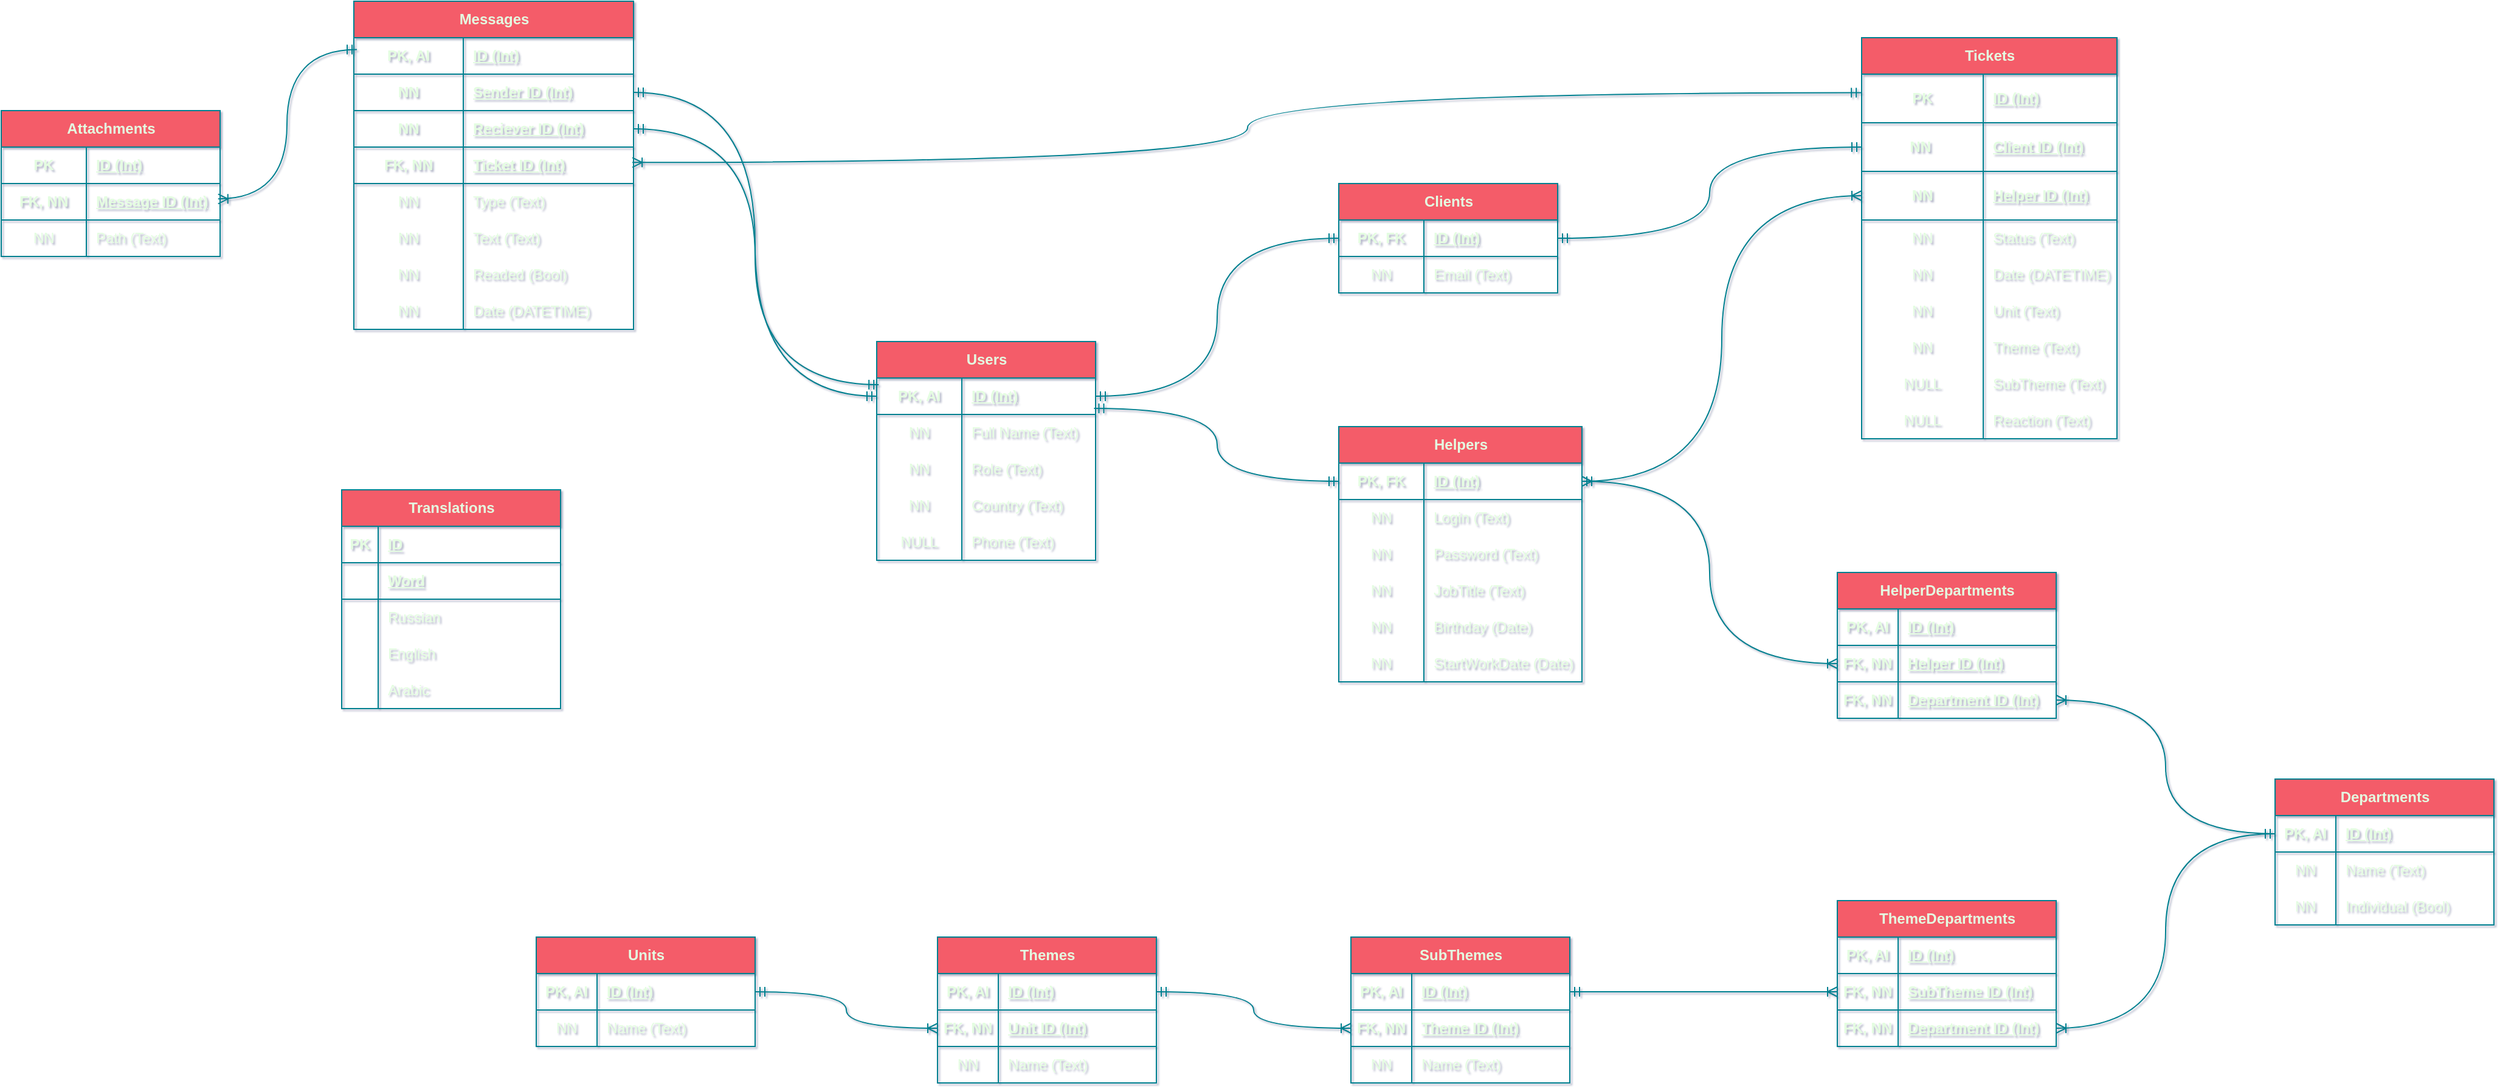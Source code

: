 <mxfile version="22.1.2" type="device">
  <diagram id="R2lEEEUBdFMjLlhIrx00" name="Page-1">
    <mxGraphModel dx="1418" dy="828" grid="1" gridSize="10" guides="1" tooltips="1" connect="1" arrows="1" fold="1" page="1" pageScale="1" pageWidth="2336" pageHeight="1654" background="none" math="0" shadow="1" extFonts="Permanent Marker^https://fonts.googleapis.com/css?family=Permanent+Marker">
      <root>
        <mxCell id="0" />
        <mxCell id="1" parent="0" />
        <mxCell id="3P94XdJbHZK8_HYbKxSU-15" value="Tickets" style="shape=table;startSize=30;container=1;collapsible=1;childLayout=tableLayout;fixedRows=1;rowLines=0;fontStyle=1;align=center;resizeLast=1;html=1;labelBackgroundColor=none;fillColor=#F45B69;strokeColor=#028090;fontColor=#E4FDE1;" parent="1" vertex="1">
          <mxGeometry x="1550" y="380" width="210" height="330" as="geometry" />
        </mxCell>
        <mxCell id="3P94XdJbHZK8_HYbKxSU-16" value="" style="shape=tableRow;horizontal=0;startSize=0;swimlaneHead=0;swimlaneBody=0;fillColor=none;collapsible=0;dropTarget=0;points=[[0,0.5],[1,0.5]];portConstraint=eastwest;top=0;left=0;right=0;bottom=1;labelBackgroundColor=none;strokeColor=#028090;fontColor=#E4FDE1;" parent="3P94XdJbHZK8_HYbKxSU-15" vertex="1">
          <mxGeometry y="30" width="210" height="40" as="geometry" />
        </mxCell>
        <mxCell id="3P94XdJbHZK8_HYbKxSU-17" value="PK" style="shape=partialRectangle;connectable=0;fillColor=none;top=0;left=0;bottom=0;right=0;fontStyle=1;overflow=hidden;whiteSpace=wrap;html=1;labelBackgroundColor=none;strokeColor=#028090;fontColor=#E4FDE1;" parent="3P94XdJbHZK8_HYbKxSU-16" vertex="1">
          <mxGeometry width="100" height="40" as="geometry">
            <mxRectangle width="100" height="40" as="alternateBounds" />
          </mxGeometry>
        </mxCell>
        <mxCell id="3P94XdJbHZK8_HYbKxSU-18" value="ID (Int)" style="shape=partialRectangle;connectable=0;fillColor=none;top=0;left=0;bottom=0;right=0;align=left;spacingLeft=6;fontStyle=5;overflow=hidden;whiteSpace=wrap;html=1;labelBackgroundColor=none;strokeColor=#028090;fontColor=#E4FDE1;" parent="3P94XdJbHZK8_HYbKxSU-16" vertex="1">
          <mxGeometry x="100" width="110" height="40" as="geometry">
            <mxRectangle width="110" height="40" as="alternateBounds" />
          </mxGeometry>
        </mxCell>
        <mxCell id="3P94XdJbHZK8_HYbKxSU-59" style="shape=tableRow;horizontal=0;startSize=0;swimlaneHead=0;swimlaneBody=0;fillColor=none;collapsible=0;dropTarget=0;points=[[0,0.5],[1,0.5]];portConstraint=eastwest;top=0;left=0;right=0;bottom=1;labelBackgroundColor=none;strokeColor=#028090;fontColor=#E4FDE1;" parent="3P94XdJbHZK8_HYbKxSU-15" vertex="1">
          <mxGeometry y="70" width="210" height="40" as="geometry" />
        </mxCell>
        <mxCell id="3P94XdJbHZK8_HYbKxSU-60" value="NN&amp;nbsp;" style="shape=partialRectangle;connectable=0;fillColor=none;top=0;left=0;bottom=0;right=0;fontStyle=1;overflow=hidden;whiteSpace=wrap;html=1;labelBackgroundColor=none;strokeColor=#028090;fontColor=#E4FDE1;" parent="3P94XdJbHZK8_HYbKxSU-59" vertex="1">
          <mxGeometry width="100" height="40" as="geometry">
            <mxRectangle width="100" height="40" as="alternateBounds" />
          </mxGeometry>
        </mxCell>
        <mxCell id="3P94XdJbHZK8_HYbKxSU-61" value="Client ID (Int)" style="shape=partialRectangle;connectable=0;fillColor=none;top=0;left=0;bottom=0;right=0;align=left;spacingLeft=6;fontStyle=5;overflow=hidden;whiteSpace=wrap;html=1;labelBackgroundColor=none;strokeColor=#028090;fontColor=#E4FDE1;" parent="3P94XdJbHZK8_HYbKxSU-59" vertex="1">
          <mxGeometry x="100" width="110" height="40" as="geometry">
            <mxRectangle width="110" height="40" as="alternateBounds" />
          </mxGeometry>
        </mxCell>
        <mxCell id="3P94XdJbHZK8_HYbKxSU-56" style="shape=tableRow;horizontal=0;startSize=0;swimlaneHead=0;swimlaneBody=0;fillColor=none;collapsible=0;dropTarget=0;points=[[0,0.5],[1,0.5]];portConstraint=eastwest;top=0;left=0;right=0;bottom=1;labelBackgroundColor=none;strokeColor=#028090;fontColor=#E4FDE1;" parent="3P94XdJbHZK8_HYbKxSU-15" vertex="1">
          <mxGeometry y="110" width="210" height="40" as="geometry" />
        </mxCell>
        <mxCell id="3P94XdJbHZK8_HYbKxSU-57" value="NN" style="shape=partialRectangle;connectable=0;fillColor=none;top=0;left=0;bottom=0;right=0;fontStyle=1;overflow=hidden;whiteSpace=wrap;html=1;labelBackgroundColor=none;strokeColor=#028090;fontColor=#E4FDE1;" parent="3P94XdJbHZK8_HYbKxSU-56" vertex="1">
          <mxGeometry width="100" height="40" as="geometry">
            <mxRectangle width="100" height="40" as="alternateBounds" />
          </mxGeometry>
        </mxCell>
        <mxCell id="3P94XdJbHZK8_HYbKxSU-58" value="Helper ID (Int)" style="shape=partialRectangle;connectable=0;fillColor=none;top=0;left=0;bottom=0;right=0;align=left;spacingLeft=6;fontStyle=5;overflow=hidden;whiteSpace=wrap;html=1;labelBackgroundColor=none;strokeColor=#028090;fontColor=#E4FDE1;" parent="3P94XdJbHZK8_HYbKxSU-56" vertex="1">
          <mxGeometry x="100" width="110" height="40" as="geometry">
            <mxRectangle width="110" height="40" as="alternateBounds" />
          </mxGeometry>
        </mxCell>
        <mxCell id="XTmCY1wv85QHn5lF_T6b-1" style="shape=tableRow;horizontal=0;startSize=0;swimlaneHead=0;swimlaneBody=0;fillColor=none;collapsible=0;dropTarget=0;points=[[0,0.5],[1,0.5]];portConstraint=eastwest;top=0;left=0;right=0;bottom=0;labelBackgroundColor=none;strokeColor=#028090;fontColor=#E4FDE1;" parent="3P94XdJbHZK8_HYbKxSU-15" vertex="1">
          <mxGeometry y="150" width="210" height="30" as="geometry" />
        </mxCell>
        <mxCell id="XTmCY1wv85QHn5lF_T6b-2" value="NN" style="shape=partialRectangle;connectable=0;fillColor=none;top=0;left=0;bottom=0;right=0;editable=1;overflow=hidden;whiteSpace=wrap;html=1;labelBackgroundColor=none;strokeColor=#028090;fontColor=#E4FDE1;" parent="XTmCY1wv85QHn5lF_T6b-1" vertex="1">
          <mxGeometry width="100" height="30" as="geometry">
            <mxRectangle width="100" height="30" as="alternateBounds" />
          </mxGeometry>
        </mxCell>
        <mxCell id="XTmCY1wv85QHn5lF_T6b-3" value="Status (Text)" style="shape=partialRectangle;connectable=0;fillColor=none;top=0;left=0;bottom=0;right=0;align=left;spacingLeft=6;overflow=hidden;whiteSpace=wrap;html=1;labelBackgroundColor=none;strokeColor=#028090;fontColor=#E4FDE1;" parent="XTmCY1wv85QHn5lF_T6b-1" vertex="1">
          <mxGeometry x="100" width="110" height="30" as="geometry">
            <mxRectangle width="110" height="30" as="alternateBounds" />
          </mxGeometry>
        </mxCell>
        <mxCell id="3P94XdJbHZK8_HYbKxSU-19" value="" style="shape=tableRow;horizontal=0;startSize=0;swimlaneHead=0;swimlaneBody=0;fillColor=none;collapsible=0;dropTarget=0;points=[[0,0.5],[1,0.5]];portConstraint=eastwest;top=0;left=0;right=0;bottom=0;labelBackgroundColor=none;strokeColor=#028090;fontColor=#E4FDE1;" parent="3P94XdJbHZK8_HYbKxSU-15" vertex="1">
          <mxGeometry y="180" width="210" height="30" as="geometry" />
        </mxCell>
        <mxCell id="3P94XdJbHZK8_HYbKxSU-20" value="NN" style="shape=partialRectangle;connectable=0;fillColor=none;top=0;left=0;bottom=0;right=0;editable=1;overflow=hidden;whiteSpace=wrap;html=1;labelBackgroundColor=none;strokeColor=#028090;fontColor=#E4FDE1;" parent="3P94XdJbHZK8_HYbKxSU-19" vertex="1">
          <mxGeometry width="100" height="30" as="geometry">
            <mxRectangle width="100" height="30" as="alternateBounds" />
          </mxGeometry>
        </mxCell>
        <mxCell id="3P94XdJbHZK8_HYbKxSU-21" value="Date (DATETIME)" style="shape=partialRectangle;connectable=0;fillColor=none;top=0;left=0;bottom=0;right=0;align=left;spacingLeft=6;overflow=hidden;whiteSpace=wrap;html=1;labelBackgroundColor=none;strokeColor=#028090;fontColor=#E4FDE1;" parent="3P94XdJbHZK8_HYbKxSU-19" vertex="1">
          <mxGeometry x="100" width="110" height="30" as="geometry">
            <mxRectangle width="110" height="30" as="alternateBounds" />
          </mxGeometry>
        </mxCell>
        <mxCell id="3P94XdJbHZK8_HYbKxSU-22" value="" style="shape=tableRow;horizontal=0;startSize=0;swimlaneHead=0;swimlaneBody=0;fillColor=none;collapsible=0;dropTarget=0;points=[[0,0.5],[1,0.5]];portConstraint=eastwest;top=0;left=0;right=0;bottom=0;labelBackgroundColor=none;strokeColor=#028090;fontColor=#E4FDE1;" parent="3P94XdJbHZK8_HYbKxSU-15" vertex="1">
          <mxGeometry y="210" width="210" height="30" as="geometry" />
        </mxCell>
        <mxCell id="3P94XdJbHZK8_HYbKxSU-23" value="NN" style="shape=partialRectangle;connectable=0;fillColor=none;top=0;left=0;bottom=0;right=0;editable=1;overflow=hidden;whiteSpace=wrap;html=1;labelBackgroundColor=none;strokeColor=#028090;fontColor=#E4FDE1;" parent="3P94XdJbHZK8_HYbKxSU-22" vertex="1">
          <mxGeometry width="100" height="30" as="geometry">
            <mxRectangle width="100" height="30" as="alternateBounds" />
          </mxGeometry>
        </mxCell>
        <mxCell id="3P94XdJbHZK8_HYbKxSU-24" value="Unit (Text)" style="shape=partialRectangle;connectable=0;fillColor=none;top=0;left=0;bottom=0;right=0;align=left;spacingLeft=6;overflow=hidden;whiteSpace=wrap;html=1;labelBackgroundColor=none;strokeColor=#028090;fontColor=#E4FDE1;" parent="3P94XdJbHZK8_HYbKxSU-22" vertex="1">
          <mxGeometry x="100" width="110" height="30" as="geometry">
            <mxRectangle width="110" height="30" as="alternateBounds" />
          </mxGeometry>
        </mxCell>
        <mxCell id="3P94XdJbHZK8_HYbKxSU-25" value="" style="shape=tableRow;horizontal=0;startSize=0;swimlaneHead=0;swimlaneBody=0;fillColor=none;collapsible=0;dropTarget=0;points=[[0,0.5],[1,0.5]];portConstraint=eastwest;top=0;left=0;right=0;bottom=0;labelBackgroundColor=none;strokeColor=#028090;fontColor=#E4FDE1;" parent="3P94XdJbHZK8_HYbKxSU-15" vertex="1">
          <mxGeometry y="240" width="210" height="30" as="geometry" />
        </mxCell>
        <mxCell id="3P94XdJbHZK8_HYbKxSU-26" value="NN" style="shape=partialRectangle;connectable=0;fillColor=none;top=0;left=0;bottom=0;right=0;editable=1;overflow=hidden;whiteSpace=wrap;html=1;labelBackgroundColor=none;strokeColor=#028090;fontColor=#E4FDE1;" parent="3P94XdJbHZK8_HYbKxSU-25" vertex="1">
          <mxGeometry width="100" height="30" as="geometry">
            <mxRectangle width="100" height="30" as="alternateBounds" />
          </mxGeometry>
        </mxCell>
        <mxCell id="3P94XdJbHZK8_HYbKxSU-27" value="Theme (Text)" style="shape=partialRectangle;connectable=0;fillColor=none;top=0;left=0;bottom=0;right=0;align=left;spacingLeft=6;overflow=hidden;whiteSpace=wrap;html=1;labelBackgroundColor=none;strokeColor=#028090;fontColor=#E4FDE1;" parent="3P94XdJbHZK8_HYbKxSU-25" vertex="1">
          <mxGeometry x="100" width="110" height="30" as="geometry">
            <mxRectangle width="110" height="30" as="alternateBounds" />
          </mxGeometry>
        </mxCell>
        <mxCell id="XTmCY1wv85QHn5lF_T6b-4" style="shape=tableRow;horizontal=0;startSize=0;swimlaneHead=0;swimlaneBody=0;fillColor=none;collapsible=0;dropTarget=0;points=[[0,0.5],[1,0.5]];portConstraint=eastwest;top=0;left=0;right=0;bottom=0;labelBackgroundColor=none;strokeColor=#028090;fontColor=#E4FDE1;" parent="3P94XdJbHZK8_HYbKxSU-15" vertex="1">
          <mxGeometry y="270" width="210" height="30" as="geometry" />
        </mxCell>
        <mxCell id="XTmCY1wv85QHn5lF_T6b-5" value="NULL" style="shape=partialRectangle;connectable=0;fillColor=none;top=0;left=0;bottom=0;right=0;editable=1;overflow=hidden;whiteSpace=wrap;html=1;labelBackgroundColor=none;strokeColor=#028090;fontColor=#E4FDE1;" parent="XTmCY1wv85QHn5lF_T6b-4" vertex="1">
          <mxGeometry width="100" height="30" as="geometry">
            <mxRectangle width="100" height="30" as="alternateBounds" />
          </mxGeometry>
        </mxCell>
        <mxCell id="XTmCY1wv85QHn5lF_T6b-6" value="SubTheme (Text)" style="shape=partialRectangle;connectable=0;fillColor=none;top=0;left=0;bottom=0;right=0;align=left;spacingLeft=6;overflow=hidden;whiteSpace=wrap;html=1;labelBackgroundColor=none;strokeColor=#028090;fontColor=#E4FDE1;" parent="XTmCY1wv85QHn5lF_T6b-4" vertex="1">
          <mxGeometry x="100" width="110" height="30" as="geometry">
            <mxRectangle width="110" height="30" as="alternateBounds" />
          </mxGeometry>
        </mxCell>
        <mxCell id="3P94XdJbHZK8_HYbKxSU-47" value="" style="shape=tableRow;horizontal=0;startSize=0;swimlaneHead=0;swimlaneBody=0;fillColor=none;collapsible=0;dropTarget=0;points=[[0,0.5],[1,0.5]];portConstraint=eastwest;top=0;left=0;right=0;bottom=0;labelBackgroundColor=none;strokeColor=#028090;fontColor=#E4FDE1;" parent="3P94XdJbHZK8_HYbKxSU-15" vertex="1">
          <mxGeometry y="300" width="210" height="30" as="geometry" />
        </mxCell>
        <mxCell id="3P94XdJbHZK8_HYbKxSU-48" value="NULL" style="shape=partialRectangle;connectable=0;fillColor=none;top=0;left=0;bottom=0;right=0;editable=1;overflow=hidden;whiteSpace=wrap;html=1;labelBackgroundColor=none;strokeColor=#028090;fontColor=#E4FDE1;" parent="3P94XdJbHZK8_HYbKxSU-47" vertex="1">
          <mxGeometry width="100" height="30" as="geometry">
            <mxRectangle width="100" height="30" as="alternateBounds" />
          </mxGeometry>
        </mxCell>
        <mxCell id="3P94XdJbHZK8_HYbKxSU-49" value="Reaction (Text)" style="shape=partialRectangle;connectable=0;fillColor=none;top=0;left=0;bottom=0;right=0;align=left;spacingLeft=6;overflow=hidden;whiteSpace=wrap;html=1;labelBackgroundColor=none;strokeColor=#028090;fontColor=#E4FDE1;" parent="3P94XdJbHZK8_HYbKxSU-47" vertex="1">
          <mxGeometry x="100" width="110" height="30" as="geometry">
            <mxRectangle width="110" height="30" as="alternateBounds" />
          </mxGeometry>
        </mxCell>
        <mxCell id="DxpL5suCwPyEXI_WET-Q-1" style="edgeStyle=orthogonalEdgeStyle;orthogonalLoop=1;jettySize=auto;html=1;exitX=0.011;exitY=0.327;exitDx=0;exitDy=0;exitPerimeter=0;endArrow=ERoneToMany;endFill=0;startArrow=ERmandOne;startFill=0;curved=1;labelBackgroundColor=none;strokeColor=#028090;fontColor=default;entryX=0.991;entryY=0.422;entryDx=0;entryDy=0;entryPerimeter=0;" parent="1" source="3P94XdJbHZK8_HYbKxSU-63" target="4a4ismQjVpPIc-sOdgtb-1" edge="1">
          <mxGeometry relative="1" as="geometry">
            <mxPoint x="304.71" y="486.68" as="sourcePoint" />
          </mxGeometry>
        </mxCell>
        <mxCell id="3P94XdJbHZK8_HYbKxSU-62" value="Messages" style="shape=table;startSize=30;container=1;collapsible=1;childLayout=tableLayout;fixedRows=1;rowLines=0;fontStyle=1;align=center;resizeLast=1;html=1;strokeColor=#028090;fontColor=#E4FDE1;fillColor=#F45B69;labelBackgroundColor=none;" parent="1" vertex="1">
          <mxGeometry x="310" y="350" width="230" height="270" as="geometry" />
        </mxCell>
        <mxCell id="3P94XdJbHZK8_HYbKxSU-63" value="" style="shape=tableRow;horizontal=0;startSize=0;swimlaneHead=0;swimlaneBody=0;fillColor=none;collapsible=0;dropTarget=0;points=[[0,0.5],[1,0.5]];portConstraint=eastwest;top=0;left=0;right=0;bottom=1;strokeColor=#028090;fontColor=#E4FDE1;labelBackgroundColor=none;" parent="3P94XdJbHZK8_HYbKxSU-62" vertex="1">
          <mxGeometry y="30" width="230" height="30" as="geometry" />
        </mxCell>
        <mxCell id="3P94XdJbHZK8_HYbKxSU-64" value="PK, AI" style="shape=partialRectangle;connectable=0;fillColor=none;top=0;left=0;bottom=0;right=0;fontStyle=1;overflow=hidden;whiteSpace=wrap;html=1;strokeColor=#028090;fontColor=#E4FDE1;labelBackgroundColor=none;" parent="3P94XdJbHZK8_HYbKxSU-63" vertex="1">
          <mxGeometry width="90" height="30" as="geometry">
            <mxRectangle width="90" height="30" as="alternateBounds" />
          </mxGeometry>
        </mxCell>
        <mxCell id="3P94XdJbHZK8_HYbKxSU-65" value="ID (Int)" style="shape=partialRectangle;connectable=0;fillColor=none;top=0;left=0;bottom=0;right=0;align=left;spacingLeft=6;fontStyle=5;overflow=hidden;whiteSpace=wrap;html=1;strokeColor=#028090;fontColor=#E4FDE1;labelBackgroundColor=none;" parent="3P94XdJbHZK8_HYbKxSU-63" vertex="1">
          <mxGeometry x="90" width="140" height="30" as="geometry">
            <mxRectangle width="140" height="30" as="alternateBounds" />
          </mxGeometry>
        </mxCell>
        <mxCell id="3P94XdJbHZK8_HYbKxSU-136" style="shape=tableRow;horizontal=0;startSize=0;swimlaneHead=0;swimlaneBody=0;fillColor=none;collapsible=0;dropTarget=0;points=[[0,0.5],[1,0.5]];portConstraint=eastwest;top=0;left=0;right=0;bottom=1;strokeColor=#028090;fontColor=#E4FDE1;labelBackgroundColor=none;" parent="3P94XdJbHZK8_HYbKxSU-62" vertex="1">
          <mxGeometry y="60" width="230" height="30" as="geometry" />
        </mxCell>
        <mxCell id="3P94XdJbHZK8_HYbKxSU-137" value="NN" style="shape=partialRectangle;connectable=0;fillColor=none;top=0;left=0;bottom=0;right=0;fontStyle=1;overflow=hidden;whiteSpace=wrap;html=1;strokeColor=#028090;fontColor=#E4FDE1;labelBackgroundColor=none;" parent="3P94XdJbHZK8_HYbKxSU-136" vertex="1">
          <mxGeometry width="90" height="30" as="geometry">
            <mxRectangle width="90" height="30" as="alternateBounds" />
          </mxGeometry>
        </mxCell>
        <mxCell id="3P94XdJbHZK8_HYbKxSU-138" value="Sender ID (Int)" style="shape=partialRectangle;connectable=0;fillColor=none;top=0;left=0;bottom=0;right=0;align=left;spacingLeft=6;fontStyle=5;overflow=hidden;whiteSpace=wrap;html=1;strokeColor=#028090;fontColor=#E4FDE1;labelBackgroundColor=none;" parent="3P94XdJbHZK8_HYbKxSU-136" vertex="1">
          <mxGeometry x="90" width="140" height="30" as="geometry">
            <mxRectangle width="140" height="30" as="alternateBounds" />
          </mxGeometry>
        </mxCell>
        <mxCell id="3P94XdJbHZK8_HYbKxSU-133" style="shape=tableRow;horizontal=0;startSize=0;swimlaneHead=0;swimlaneBody=0;fillColor=none;collapsible=0;dropTarget=0;points=[[0,0.5],[1,0.5]];portConstraint=eastwest;top=0;left=0;right=0;bottom=1;strokeColor=#028090;fontColor=#E4FDE1;labelBackgroundColor=none;" parent="3P94XdJbHZK8_HYbKxSU-62" vertex="1">
          <mxGeometry y="90" width="230" height="30" as="geometry" />
        </mxCell>
        <mxCell id="3P94XdJbHZK8_HYbKxSU-134" value="NN" style="shape=partialRectangle;connectable=0;fillColor=none;top=0;left=0;bottom=0;right=0;fontStyle=1;overflow=hidden;whiteSpace=wrap;html=1;strokeColor=#028090;fontColor=#E4FDE1;labelBackgroundColor=none;" parent="3P94XdJbHZK8_HYbKxSU-133" vertex="1">
          <mxGeometry width="90" height="30" as="geometry">
            <mxRectangle width="90" height="30" as="alternateBounds" />
          </mxGeometry>
        </mxCell>
        <mxCell id="3P94XdJbHZK8_HYbKxSU-135" value="Reciever ID (Int)" style="shape=partialRectangle;connectable=0;fillColor=none;top=0;left=0;bottom=0;right=0;align=left;spacingLeft=6;fontStyle=5;overflow=hidden;whiteSpace=wrap;html=1;strokeColor=#028090;fontColor=#E4FDE1;labelBackgroundColor=none;" parent="3P94XdJbHZK8_HYbKxSU-133" vertex="1">
          <mxGeometry x="90" width="140" height="30" as="geometry">
            <mxRectangle width="140" height="30" as="alternateBounds" />
          </mxGeometry>
        </mxCell>
        <mxCell id="4a4ismQjVpPIc-sOdgtb-4" style="shape=tableRow;horizontal=0;startSize=0;swimlaneHead=0;swimlaneBody=0;fillColor=none;collapsible=0;dropTarget=0;points=[[0,0.5],[1,0.5]];portConstraint=eastwest;top=0;left=0;right=0;bottom=1;strokeColor=#028090;fontColor=#E4FDE1;labelBackgroundColor=none;" parent="3P94XdJbHZK8_HYbKxSU-62" vertex="1">
          <mxGeometry y="120" width="230" height="30" as="geometry" />
        </mxCell>
        <mxCell id="4a4ismQjVpPIc-sOdgtb-5" value="FK, NN" style="shape=partialRectangle;connectable=0;fillColor=none;top=0;left=0;bottom=0;right=0;fontStyle=1;overflow=hidden;whiteSpace=wrap;html=1;strokeColor=#028090;fontColor=#E4FDE1;labelBackgroundColor=none;" parent="4a4ismQjVpPIc-sOdgtb-4" vertex="1">
          <mxGeometry width="90" height="30" as="geometry">
            <mxRectangle width="90" height="30" as="alternateBounds" />
          </mxGeometry>
        </mxCell>
        <mxCell id="4a4ismQjVpPIc-sOdgtb-6" value="Ticket ID (Int)" style="shape=partialRectangle;connectable=0;fillColor=none;top=0;left=0;bottom=0;right=0;align=left;spacingLeft=6;fontStyle=5;overflow=hidden;whiteSpace=wrap;html=1;strokeColor=#028090;fontColor=#E4FDE1;labelBackgroundColor=none;" parent="4a4ismQjVpPIc-sOdgtb-4" vertex="1">
          <mxGeometry x="90" width="140" height="30" as="geometry">
            <mxRectangle width="140" height="30" as="alternateBounds" />
          </mxGeometry>
        </mxCell>
        <mxCell id="3P94XdJbHZK8_HYbKxSU-66" value="" style="shape=tableRow;horizontal=0;startSize=0;swimlaneHead=0;swimlaneBody=0;fillColor=none;collapsible=0;dropTarget=0;points=[[0,0.5],[1,0.5]];portConstraint=eastwest;top=0;left=0;right=0;bottom=0;strokeColor=#028090;fontColor=#E4FDE1;labelBackgroundColor=none;" parent="3P94XdJbHZK8_HYbKxSU-62" vertex="1">
          <mxGeometry y="150" width="230" height="30" as="geometry" />
        </mxCell>
        <mxCell id="3P94XdJbHZK8_HYbKxSU-67" value="NN" style="shape=partialRectangle;connectable=0;fillColor=none;top=0;left=0;bottom=0;right=0;editable=1;overflow=hidden;whiteSpace=wrap;html=1;strokeColor=#028090;fontColor=#E4FDE1;labelBackgroundColor=none;" parent="3P94XdJbHZK8_HYbKxSU-66" vertex="1">
          <mxGeometry width="90" height="30" as="geometry">
            <mxRectangle width="90" height="30" as="alternateBounds" />
          </mxGeometry>
        </mxCell>
        <mxCell id="3P94XdJbHZK8_HYbKxSU-68" value="Type (Text)" style="shape=partialRectangle;connectable=0;fillColor=none;top=0;left=0;bottom=0;right=0;align=left;spacingLeft=6;overflow=hidden;whiteSpace=wrap;html=1;strokeColor=#028090;fontColor=#E4FDE1;labelBackgroundColor=none;" parent="3P94XdJbHZK8_HYbKxSU-66" vertex="1">
          <mxGeometry x="90" width="140" height="30" as="geometry">
            <mxRectangle width="140" height="30" as="alternateBounds" />
          </mxGeometry>
        </mxCell>
        <mxCell id="3P94XdJbHZK8_HYbKxSU-72" value="" style="shape=tableRow;horizontal=0;startSize=0;swimlaneHead=0;swimlaneBody=0;fillColor=none;collapsible=0;dropTarget=0;points=[[0,0.5],[1,0.5]];portConstraint=eastwest;top=0;left=0;right=0;bottom=0;strokeColor=#028090;fontColor=#E4FDE1;labelBackgroundColor=none;" parent="3P94XdJbHZK8_HYbKxSU-62" vertex="1">
          <mxGeometry y="180" width="230" height="30" as="geometry" />
        </mxCell>
        <mxCell id="3P94XdJbHZK8_HYbKxSU-73" value="NN" style="shape=partialRectangle;connectable=0;fillColor=none;top=0;left=0;bottom=0;right=0;editable=1;overflow=hidden;whiteSpace=wrap;html=1;strokeColor=#028090;fontColor=#E4FDE1;labelBackgroundColor=none;" parent="3P94XdJbHZK8_HYbKxSU-72" vertex="1">
          <mxGeometry width="90" height="30" as="geometry">
            <mxRectangle width="90" height="30" as="alternateBounds" />
          </mxGeometry>
        </mxCell>
        <mxCell id="3P94XdJbHZK8_HYbKxSU-74" value="Text (Text)" style="shape=partialRectangle;connectable=0;fillColor=none;top=0;left=0;bottom=0;right=0;align=left;spacingLeft=6;overflow=hidden;whiteSpace=wrap;html=1;strokeColor=#028090;fontColor=#E4FDE1;labelBackgroundColor=none;" parent="3P94XdJbHZK8_HYbKxSU-72" vertex="1">
          <mxGeometry x="90" width="140" height="30" as="geometry">
            <mxRectangle width="140" height="30" as="alternateBounds" />
          </mxGeometry>
        </mxCell>
        <mxCell id="K-T_2Kvecu3-G-0yWXUW-1" style="shape=tableRow;horizontal=0;startSize=0;swimlaneHead=0;swimlaneBody=0;fillColor=none;collapsible=0;dropTarget=0;points=[[0,0.5],[1,0.5]];portConstraint=eastwest;top=0;left=0;right=0;bottom=0;strokeColor=#028090;fontColor=#E4FDE1;labelBackgroundColor=none;" parent="3P94XdJbHZK8_HYbKxSU-62" vertex="1">
          <mxGeometry y="210" width="230" height="30" as="geometry" />
        </mxCell>
        <mxCell id="K-T_2Kvecu3-G-0yWXUW-2" value="NN" style="shape=partialRectangle;connectable=0;fillColor=none;top=0;left=0;bottom=0;right=0;editable=1;overflow=hidden;whiteSpace=wrap;html=1;strokeColor=#028090;fontColor=#E4FDE1;labelBackgroundColor=none;" parent="K-T_2Kvecu3-G-0yWXUW-1" vertex="1">
          <mxGeometry width="90" height="30" as="geometry">
            <mxRectangle width="90" height="30" as="alternateBounds" />
          </mxGeometry>
        </mxCell>
        <mxCell id="K-T_2Kvecu3-G-0yWXUW-3" value="Readed (Bool)" style="shape=partialRectangle;connectable=0;fillColor=none;top=0;left=0;bottom=0;right=0;align=left;spacingLeft=6;overflow=hidden;whiteSpace=wrap;html=1;strokeColor=#028090;fontColor=#E4FDE1;labelBackgroundColor=none;" parent="K-T_2Kvecu3-G-0yWXUW-1" vertex="1">
          <mxGeometry x="90" width="140" height="30" as="geometry">
            <mxRectangle width="140" height="30" as="alternateBounds" />
          </mxGeometry>
        </mxCell>
        <mxCell id="DxpL5suCwPyEXI_WET-Q-34" style="shape=tableRow;horizontal=0;startSize=0;swimlaneHead=0;swimlaneBody=0;fillColor=none;collapsible=0;dropTarget=0;points=[[0,0.5],[1,0.5]];portConstraint=eastwest;top=0;left=0;right=0;bottom=0;strokeColor=#028090;fontColor=#E4FDE1;labelBackgroundColor=none;" parent="3P94XdJbHZK8_HYbKxSU-62" vertex="1">
          <mxGeometry y="240" width="230" height="30" as="geometry" />
        </mxCell>
        <mxCell id="DxpL5suCwPyEXI_WET-Q-35" value="NN" style="shape=partialRectangle;connectable=0;fillColor=none;top=0;left=0;bottom=0;right=0;editable=1;overflow=hidden;whiteSpace=wrap;html=1;strokeColor=#028090;fontColor=#E4FDE1;labelBackgroundColor=none;" parent="DxpL5suCwPyEXI_WET-Q-34" vertex="1">
          <mxGeometry width="90" height="30" as="geometry">
            <mxRectangle width="90" height="30" as="alternateBounds" />
          </mxGeometry>
        </mxCell>
        <mxCell id="DxpL5suCwPyEXI_WET-Q-36" value="Date (DATETIME)" style="shape=partialRectangle;connectable=0;fillColor=none;top=0;left=0;bottom=0;right=0;align=left;spacingLeft=6;overflow=hidden;whiteSpace=wrap;html=1;strokeColor=#028090;fontColor=#E4FDE1;labelBackgroundColor=none;" parent="DxpL5suCwPyEXI_WET-Q-34" vertex="1">
          <mxGeometry x="90" width="140" height="30" as="geometry">
            <mxRectangle width="140" height="30" as="alternateBounds" />
          </mxGeometry>
        </mxCell>
        <mxCell id="3P94XdJbHZK8_HYbKxSU-75" value="Users" style="shape=table;startSize=30;container=1;collapsible=1;childLayout=tableLayout;fixedRows=1;rowLines=0;fontStyle=1;align=center;resizeLast=1;html=1;strokeColor=#028090;fontColor=#E4FDE1;fillColor=#F45B69;labelBackgroundColor=none;" parent="1" vertex="1">
          <mxGeometry x="740" y="630" width="180" height="180" as="geometry" />
        </mxCell>
        <mxCell id="3P94XdJbHZK8_HYbKxSU-76" value="" style="shape=tableRow;horizontal=0;startSize=0;swimlaneHead=0;swimlaneBody=0;fillColor=none;collapsible=0;dropTarget=0;points=[[0,0.5],[1,0.5]];portConstraint=eastwest;top=0;left=0;right=0;bottom=1;strokeColor=#028090;fontColor=#E4FDE1;labelBackgroundColor=none;" parent="3P94XdJbHZK8_HYbKxSU-75" vertex="1">
          <mxGeometry y="30" width="180" height="30" as="geometry" />
        </mxCell>
        <mxCell id="3P94XdJbHZK8_HYbKxSU-77" value="PK, AI" style="shape=partialRectangle;connectable=0;fillColor=none;top=0;left=0;bottom=0;right=0;fontStyle=1;overflow=hidden;whiteSpace=wrap;html=1;strokeColor=#028090;fontColor=#E4FDE1;labelBackgroundColor=none;" parent="3P94XdJbHZK8_HYbKxSU-76" vertex="1">
          <mxGeometry width="70" height="30" as="geometry">
            <mxRectangle width="70" height="30" as="alternateBounds" />
          </mxGeometry>
        </mxCell>
        <mxCell id="3P94XdJbHZK8_HYbKxSU-78" value="ID (Int)" style="shape=partialRectangle;connectable=0;fillColor=none;top=0;left=0;bottom=0;right=0;align=left;spacingLeft=6;fontStyle=5;overflow=hidden;whiteSpace=wrap;html=1;strokeColor=#028090;fontColor=#E4FDE1;labelBackgroundColor=none;" parent="3P94XdJbHZK8_HYbKxSU-76" vertex="1">
          <mxGeometry x="70" width="110" height="30" as="geometry">
            <mxRectangle width="110" height="30" as="alternateBounds" />
          </mxGeometry>
        </mxCell>
        <mxCell id="3P94XdJbHZK8_HYbKxSU-79" value="" style="shape=tableRow;horizontal=0;startSize=0;swimlaneHead=0;swimlaneBody=0;fillColor=none;collapsible=0;dropTarget=0;points=[[0,0.5],[1,0.5]];portConstraint=eastwest;top=0;left=0;right=0;bottom=0;strokeColor=#028090;fontColor=#E4FDE1;labelBackgroundColor=none;" parent="3P94XdJbHZK8_HYbKxSU-75" vertex="1">
          <mxGeometry y="60" width="180" height="30" as="geometry" />
        </mxCell>
        <mxCell id="3P94XdJbHZK8_HYbKxSU-80" value="NN" style="shape=partialRectangle;connectable=0;fillColor=none;top=0;left=0;bottom=0;right=0;editable=1;overflow=hidden;whiteSpace=wrap;html=1;strokeColor=#028090;fontColor=#E4FDE1;labelBackgroundColor=none;" parent="3P94XdJbHZK8_HYbKxSU-79" vertex="1">
          <mxGeometry width="70" height="30" as="geometry">
            <mxRectangle width="70" height="30" as="alternateBounds" />
          </mxGeometry>
        </mxCell>
        <mxCell id="3P94XdJbHZK8_HYbKxSU-81" value="Full Name (Text)" style="shape=partialRectangle;connectable=0;fillColor=none;top=0;left=0;bottom=0;right=0;align=left;spacingLeft=6;overflow=hidden;whiteSpace=wrap;html=1;strokeColor=#028090;fontColor=#E4FDE1;labelBackgroundColor=none;" parent="3P94XdJbHZK8_HYbKxSU-79" vertex="1">
          <mxGeometry x="70" width="110" height="30" as="geometry">
            <mxRectangle width="110" height="30" as="alternateBounds" />
          </mxGeometry>
        </mxCell>
        <mxCell id="3P94XdJbHZK8_HYbKxSU-82" value="" style="shape=tableRow;horizontal=0;startSize=0;swimlaneHead=0;swimlaneBody=0;fillColor=none;collapsible=0;dropTarget=0;points=[[0,0.5],[1,0.5]];portConstraint=eastwest;top=0;left=0;right=0;bottom=0;strokeColor=#028090;fontColor=#E4FDE1;labelBackgroundColor=none;" parent="3P94XdJbHZK8_HYbKxSU-75" vertex="1">
          <mxGeometry y="90" width="180" height="30" as="geometry" />
        </mxCell>
        <mxCell id="3P94XdJbHZK8_HYbKxSU-83" value="NN" style="shape=partialRectangle;connectable=0;fillColor=none;top=0;left=0;bottom=0;right=0;editable=1;overflow=hidden;whiteSpace=wrap;html=1;strokeColor=#028090;fontColor=#E4FDE1;labelBackgroundColor=none;" parent="3P94XdJbHZK8_HYbKxSU-82" vertex="1">
          <mxGeometry width="70" height="30" as="geometry">
            <mxRectangle width="70" height="30" as="alternateBounds" />
          </mxGeometry>
        </mxCell>
        <mxCell id="3P94XdJbHZK8_HYbKxSU-84" value="Role (Text)" style="shape=partialRectangle;connectable=0;fillColor=none;top=0;left=0;bottom=0;right=0;align=left;spacingLeft=6;overflow=hidden;whiteSpace=wrap;html=1;strokeColor=#028090;fontColor=#E4FDE1;labelBackgroundColor=none;" parent="3P94XdJbHZK8_HYbKxSU-82" vertex="1">
          <mxGeometry x="70" width="110" height="30" as="geometry">
            <mxRectangle width="110" height="30" as="alternateBounds" />
          </mxGeometry>
        </mxCell>
        <mxCell id="3P94XdJbHZK8_HYbKxSU-85" value="" style="shape=tableRow;horizontal=0;startSize=0;swimlaneHead=0;swimlaneBody=0;fillColor=none;collapsible=0;dropTarget=0;points=[[0,0.5],[1,0.5]];portConstraint=eastwest;top=0;left=0;right=0;bottom=0;strokeColor=#028090;fontColor=#E4FDE1;labelBackgroundColor=none;" parent="3P94XdJbHZK8_HYbKxSU-75" vertex="1">
          <mxGeometry y="120" width="180" height="30" as="geometry" />
        </mxCell>
        <mxCell id="3P94XdJbHZK8_HYbKxSU-86" value="NN" style="shape=partialRectangle;connectable=0;fillColor=none;top=0;left=0;bottom=0;right=0;editable=1;overflow=hidden;whiteSpace=wrap;html=1;strokeColor=#028090;fontColor=#E4FDE1;labelBackgroundColor=none;" parent="3P94XdJbHZK8_HYbKxSU-85" vertex="1">
          <mxGeometry width="70" height="30" as="geometry">
            <mxRectangle width="70" height="30" as="alternateBounds" />
          </mxGeometry>
        </mxCell>
        <mxCell id="3P94XdJbHZK8_HYbKxSU-87" value="Country (Text)" style="shape=partialRectangle;connectable=0;fillColor=none;top=0;left=0;bottom=0;right=0;align=left;spacingLeft=6;overflow=hidden;whiteSpace=wrap;html=1;strokeColor=#028090;fontColor=#E4FDE1;labelBackgroundColor=none;" parent="3P94XdJbHZK8_HYbKxSU-85" vertex="1">
          <mxGeometry x="70" width="110" height="30" as="geometry">
            <mxRectangle width="110" height="30" as="alternateBounds" />
          </mxGeometry>
        </mxCell>
        <mxCell id="dQYOc3gGEPVeUjpZZTOM-4" style="shape=tableRow;horizontal=0;startSize=0;swimlaneHead=0;swimlaneBody=0;fillColor=none;collapsible=0;dropTarget=0;points=[[0,0.5],[1,0.5]];portConstraint=eastwest;top=0;left=0;right=0;bottom=0;strokeColor=#028090;fontColor=#E4FDE1;labelBackgroundColor=none;" parent="3P94XdJbHZK8_HYbKxSU-75" vertex="1">
          <mxGeometry y="150" width="180" height="30" as="geometry" />
        </mxCell>
        <mxCell id="dQYOc3gGEPVeUjpZZTOM-5" value="NULL" style="shape=partialRectangle;connectable=0;fillColor=none;top=0;left=0;bottom=0;right=0;editable=1;overflow=hidden;whiteSpace=wrap;html=1;strokeColor=#028090;fontColor=#E4FDE1;labelBackgroundColor=none;" parent="dQYOc3gGEPVeUjpZZTOM-4" vertex="1">
          <mxGeometry width="70" height="30" as="geometry">
            <mxRectangle width="70" height="30" as="alternateBounds" />
          </mxGeometry>
        </mxCell>
        <mxCell id="dQYOc3gGEPVeUjpZZTOM-6" value="Phone (Text)" style="shape=partialRectangle;connectable=0;fillColor=none;top=0;left=0;bottom=0;right=0;align=left;spacingLeft=6;overflow=hidden;whiteSpace=wrap;html=1;strokeColor=#028090;fontColor=#E4FDE1;labelBackgroundColor=none;" parent="dQYOc3gGEPVeUjpZZTOM-4" vertex="1">
          <mxGeometry x="70" width="110" height="30" as="geometry">
            <mxRectangle width="110" height="30" as="alternateBounds" />
          </mxGeometry>
        </mxCell>
        <mxCell id="3P94XdJbHZK8_HYbKxSU-88" value="Helpers" style="shape=table;startSize=30;container=1;collapsible=1;childLayout=tableLayout;fixedRows=1;rowLines=0;fontStyle=1;align=center;resizeLast=1;html=1;strokeColor=#028090;fontColor=#E4FDE1;fillColor=#F45B69;labelBackgroundColor=none;" parent="1" vertex="1">
          <mxGeometry x="1120" y="700" width="200" height="210" as="geometry" />
        </mxCell>
        <mxCell id="3P94XdJbHZK8_HYbKxSU-89" value="" style="shape=tableRow;horizontal=0;startSize=0;swimlaneHead=0;swimlaneBody=0;fillColor=none;collapsible=0;dropTarget=0;points=[[0,0.5],[1,0.5]];portConstraint=eastwest;top=0;left=0;right=0;bottom=1;strokeColor=#028090;fontColor=#E4FDE1;labelBackgroundColor=none;" parent="3P94XdJbHZK8_HYbKxSU-88" vertex="1">
          <mxGeometry y="30" width="200" height="30" as="geometry" />
        </mxCell>
        <mxCell id="3P94XdJbHZK8_HYbKxSU-90" value="PK, FK" style="shape=partialRectangle;connectable=0;fillColor=none;top=0;left=0;bottom=0;right=0;fontStyle=1;overflow=hidden;whiteSpace=wrap;html=1;strokeColor=#028090;fontColor=#E4FDE1;labelBackgroundColor=none;" parent="3P94XdJbHZK8_HYbKxSU-89" vertex="1">
          <mxGeometry width="70" height="30" as="geometry">
            <mxRectangle width="70" height="30" as="alternateBounds" />
          </mxGeometry>
        </mxCell>
        <mxCell id="3P94XdJbHZK8_HYbKxSU-91" value="ID (Int)" style="shape=partialRectangle;connectable=0;fillColor=none;top=0;left=0;bottom=0;right=0;align=left;spacingLeft=6;fontStyle=5;overflow=hidden;whiteSpace=wrap;html=1;strokeColor=#028090;fontColor=#E4FDE1;labelBackgroundColor=none;" parent="3P94XdJbHZK8_HYbKxSU-89" vertex="1">
          <mxGeometry x="70" width="130" height="30" as="geometry">
            <mxRectangle width="130" height="30" as="alternateBounds" />
          </mxGeometry>
        </mxCell>
        <mxCell id="3P94XdJbHZK8_HYbKxSU-95" value="" style="shape=tableRow;horizontal=0;startSize=0;swimlaneHead=0;swimlaneBody=0;fillColor=none;collapsible=0;dropTarget=0;points=[[0,0.5],[1,0.5]];portConstraint=eastwest;top=0;left=0;right=0;bottom=0;strokeColor=#028090;fontColor=#E4FDE1;labelBackgroundColor=none;" parent="3P94XdJbHZK8_HYbKxSU-88" vertex="1">
          <mxGeometry y="60" width="200" height="30" as="geometry" />
        </mxCell>
        <mxCell id="3P94XdJbHZK8_HYbKxSU-96" value="NN" style="shape=partialRectangle;connectable=0;fillColor=none;top=0;left=0;bottom=0;right=0;editable=1;overflow=hidden;whiteSpace=wrap;html=1;strokeColor=#028090;fontColor=#E4FDE1;labelBackgroundColor=none;" parent="3P94XdJbHZK8_HYbKxSU-95" vertex="1">
          <mxGeometry width="70" height="30" as="geometry">
            <mxRectangle width="70" height="30" as="alternateBounds" />
          </mxGeometry>
        </mxCell>
        <mxCell id="3P94XdJbHZK8_HYbKxSU-97" value="Login (Text)" style="shape=partialRectangle;connectable=0;fillColor=none;top=0;left=0;bottom=0;right=0;align=left;spacingLeft=6;overflow=hidden;whiteSpace=wrap;html=1;strokeColor=#028090;fontColor=#E4FDE1;labelBackgroundColor=none;" parent="3P94XdJbHZK8_HYbKxSU-95" vertex="1">
          <mxGeometry x="70" width="130" height="30" as="geometry">
            <mxRectangle width="130" height="30" as="alternateBounds" />
          </mxGeometry>
        </mxCell>
        <mxCell id="3P94XdJbHZK8_HYbKxSU-98" value="" style="shape=tableRow;horizontal=0;startSize=0;swimlaneHead=0;swimlaneBody=0;fillColor=none;collapsible=0;dropTarget=0;points=[[0,0.5],[1,0.5]];portConstraint=eastwest;top=0;left=0;right=0;bottom=0;strokeColor=#028090;fontColor=#E4FDE1;labelBackgroundColor=none;" parent="3P94XdJbHZK8_HYbKxSU-88" vertex="1">
          <mxGeometry y="90" width="200" height="30" as="geometry" />
        </mxCell>
        <mxCell id="3P94XdJbHZK8_HYbKxSU-99" value="NN" style="shape=partialRectangle;connectable=0;fillColor=none;top=0;left=0;bottom=0;right=0;editable=1;overflow=hidden;whiteSpace=wrap;html=1;strokeColor=#028090;fontColor=#E4FDE1;labelBackgroundColor=none;" parent="3P94XdJbHZK8_HYbKxSU-98" vertex="1">
          <mxGeometry width="70" height="30" as="geometry">
            <mxRectangle width="70" height="30" as="alternateBounds" />
          </mxGeometry>
        </mxCell>
        <mxCell id="3P94XdJbHZK8_HYbKxSU-100" value="Password (Text)" style="shape=partialRectangle;connectable=0;fillColor=none;top=0;left=0;bottom=0;right=0;align=left;spacingLeft=6;overflow=hidden;whiteSpace=wrap;html=1;strokeColor=#028090;fontColor=#E4FDE1;labelBackgroundColor=none;" parent="3P94XdJbHZK8_HYbKxSU-98" vertex="1">
          <mxGeometry x="70" width="130" height="30" as="geometry">
            <mxRectangle width="130" height="30" as="alternateBounds" />
          </mxGeometry>
        </mxCell>
        <mxCell id="qtxeqSpseN7qcFcKXACq-4" style="shape=tableRow;horizontal=0;startSize=0;swimlaneHead=0;swimlaneBody=0;fillColor=none;collapsible=0;dropTarget=0;points=[[0,0.5],[1,0.5]];portConstraint=eastwest;top=0;left=0;right=0;bottom=0;strokeColor=#028090;fontColor=#E4FDE1;labelBackgroundColor=none;" parent="3P94XdJbHZK8_HYbKxSU-88" vertex="1">
          <mxGeometry y="120" width="200" height="30" as="geometry" />
        </mxCell>
        <mxCell id="qtxeqSpseN7qcFcKXACq-5" value="NN" style="shape=partialRectangle;connectable=0;fillColor=none;top=0;left=0;bottom=0;right=0;editable=1;overflow=hidden;whiteSpace=wrap;html=1;strokeColor=#028090;fontColor=#E4FDE1;labelBackgroundColor=none;" parent="qtxeqSpseN7qcFcKXACq-4" vertex="1">
          <mxGeometry width="70" height="30" as="geometry">
            <mxRectangle width="70" height="30" as="alternateBounds" />
          </mxGeometry>
        </mxCell>
        <mxCell id="qtxeqSpseN7qcFcKXACq-6" value="JobTitle (Text)" style="shape=partialRectangle;connectable=0;fillColor=none;top=0;left=0;bottom=0;right=0;align=left;spacingLeft=6;overflow=hidden;whiteSpace=wrap;html=1;strokeColor=#028090;fontColor=#E4FDE1;labelBackgroundColor=none;" parent="qtxeqSpseN7qcFcKXACq-4" vertex="1">
          <mxGeometry x="70" width="130" height="30" as="geometry">
            <mxRectangle width="130" height="30" as="alternateBounds" />
          </mxGeometry>
        </mxCell>
        <mxCell id="qtxeqSpseN7qcFcKXACq-7" style="shape=tableRow;horizontal=0;startSize=0;swimlaneHead=0;swimlaneBody=0;fillColor=none;collapsible=0;dropTarget=0;points=[[0,0.5],[1,0.5]];portConstraint=eastwest;top=0;left=0;right=0;bottom=0;strokeColor=#028090;fontColor=#E4FDE1;labelBackgroundColor=none;" parent="3P94XdJbHZK8_HYbKxSU-88" vertex="1">
          <mxGeometry y="150" width="200" height="30" as="geometry" />
        </mxCell>
        <mxCell id="qtxeqSpseN7qcFcKXACq-8" value="NN" style="shape=partialRectangle;connectable=0;fillColor=none;top=0;left=0;bottom=0;right=0;editable=1;overflow=hidden;whiteSpace=wrap;html=1;strokeColor=#028090;fontColor=#E4FDE1;labelBackgroundColor=none;" parent="qtxeqSpseN7qcFcKXACq-7" vertex="1">
          <mxGeometry width="70" height="30" as="geometry">
            <mxRectangle width="70" height="30" as="alternateBounds" />
          </mxGeometry>
        </mxCell>
        <mxCell id="qtxeqSpseN7qcFcKXACq-9" value="Birthday (Date)" style="shape=partialRectangle;connectable=0;fillColor=none;top=0;left=0;bottom=0;right=0;align=left;spacingLeft=6;overflow=hidden;whiteSpace=wrap;html=1;strokeColor=#028090;fontColor=#E4FDE1;labelBackgroundColor=none;" parent="qtxeqSpseN7qcFcKXACq-7" vertex="1">
          <mxGeometry x="70" width="130" height="30" as="geometry">
            <mxRectangle width="130" height="30" as="alternateBounds" />
          </mxGeometry>
        </mxCell>
        <mxCell id="qtxeqSpseN7qcFcKXACq-10" style="shape=tableRow;horizontal=0;startSize=0;swimlaneHead=0;swimlaneBody=0;fillColor=none;collapsible=0;dropTarget=0;points=[[0,0.5],[1,0.5]];portConstraint=eastwest;top=0;left=0;right=0;bottom=0;strokeColor=#028090;fontColor=#E4FDE1;labelBackgroundColor=none;" parent="3P94XdJbHZK8_HYbKxSU-88" vertex="1">
          <mxGeometry y="180" width="200" height="30" as="geometry" />
        </mxCell>
        <mxCell id="qtxeqSpseN7qcFcKXACq-11" value="NN" style="shape=partialRectangle;connectable=0;fillColor=none;top=0;left=0;bottom=0;right=0;editable=1;overflow=hidden;whiteSpace=wrap;html=1;strokeColor=#028090;fontColor=#E4FDE1;labelBackgroundColor=none;" parent="qtxeqSpseN7qcFcKXACq-10" vertex="1">
          <mxGeometry width="70" height="30" as="geometry">
            <mxRectangle width="70" height="30" as="alternateBounds" />
          </mxGeometry>
        </mxCell>
        <mxCell id="qtxeqSpseN7qcFcKXACq-12" value="StartWorkDate (Date)" style="shape=partialRectangle;connectable=0;fillColor=none;top=0;left=0;bottom=0;right=0;align=left;spacingLeft=6;overflow=hidden;whiteSpace=wrap;html=1;strokeColor=#028090;fontColor=#E4FDE1;labelBackgroundColor=none;" parent="qtxeqSpseN7qcFcKXACq-10" vertex="1">
          <mxGeometry x="70" width="130" height="30" as="geometry">
            <mxRectangle width="130" height="30" as="alternateBounds" />
          </mxGeometry>
        </mxCell>
        <mxCell id="3P94XdJbHZK8_HYbKxSU-101" value="Clients" style="shape=table;startSize=30;container=1;collapsible=1;childLayout=tableLayout;fixedRows=1;rowLines=0;fontStyle=1;align=center;resizeLast=1;html=1;strokeColor=#028090;fontColor=#E4FDE1;fillColor=#F45B69;labelBackgroundColor=none;" parent="1" vertex="1">
          <mxGeometry x="1120" y="500" width="180" height="90" as="geometry" />
        </mxCell>
        <mxCell id="3P94XdJbHZK8_HYbKxSU-102" value="" style="shape=tableRow;horizontal=0;startSize=0;swimlaneHead=0;swimlaneBody=0;fillColor=none;collapsible=0;dropTarget=0;points=[[0,0.5],[1,0.5]];portConstraint=eastwest;top=0;left=0;right=0;bottom=1;strokeColor=#028090;fontColor=#E4FDE1;labelBackgroundColor=none;" parent="3P94XdJbHZK8_HYbKxSU-101" vertex="1">
          <mxGeometry y="30" width="180" height="30" as="geometry" />
        </mxCell>
        <mxCell id="3P94XdJbHZK8_HYbKxSU-103" value="PK, FK" style="shape=partialRectangle;connectable=0;fillColor=none;top=0;left=0;bottom=0;right=0;fontStyle=1;overflow=hidden;whiteSpace=wrap;html=1;strokeColor=#028090;fontColor=#E4FDE1;labelBackgroundColor=none;" parent="3P94XdJbHZK8_HYbKxSU-102" vertex="1">
          <mxGeometry width="70" height="30" as="geometry">
            <mxRectangle width="70" height="30" as="alternateBounds" />
          </mxGeometry>
        </mxCell>
        <mxCell id="3P94XdJbHZK8_HYbKxSU-104" value="ID (Int)" style="shape=partialRectangle;connectable=0;fillColor=none;top=0;left=0;bottom=0;right=0;align=left;spacingLeft=6;fontStyle=5;overflow=hidden;whiteSpace=wrap;html=1;strokeColor=#028090;fontColor=#E4FDE1;labelBackgroundColor=none;" parent="3P94XdJbHZK8_HYbKxSU-102" vertex="1">
          <mxGeometry x="70" width="110" height="30" as="geometry">
            <mxRectangle width="110" height="30" as="alternateBounds" />
          </mxGeometry>
        </mxCell>
        <mxCell id="3P94XdJbHZK8_HYbKxSU-111" value="" style="shape=tableRow;horizontal=0;startSize=0;swimlaneHead=0;swimlaneBody=0;fillColor=none;collapsible=0;dropTarget=0;points=[[0,0.5],[1,0.5]];portConstraint=eastwest;top=0;left=0;right=0;bottom=0;strokeColor=#028090;fontColor=#E4FDE1;labelBackgroundColor=none;" parent="3P94XdJbHZK8_HYbKxSU-101" vertex="1">
          <mxGeometry y="60" width="180" height="30" as="geometry" />
        </mxCell>
        <mxCell id="3P94XdJbHZK8_HYbKxSU-112" value="NN" style="shape=partialRectangle;connectable=0;fillColor=none;top=0;left=0;bottom=0;right=0;editable=1;overflow=hidden;whiteSpace=wrap;html=1;strokeColor=#028090;fontColor=#E4FDE1;labelBackgroundColor=none;" parent="3P94XdJbHZK8_HYbKxSU-111" vertex="1">
          <mxGeometry width="70" height="30" as="geometry">
            <mxRectangle width="70" height="30" as="alternateBounds" />
          </mxGeometry>
        </mxCell>
        <mxCell id="3P94XdJbHZK8_HYbKxSU-113" value="Email (Text)" style="shape=partialRectangle;connectable=0;fillColor=none;top=0;left=0;bottom=0;right=0;align=left;spacingLeft=6;overflow=hidden;whiteSpace=wrap;html=1;strokeColor=#028090;fontColor=#E4FDE1;labelBackgroundColor=none;" parent="3P94XdJbHZK8_HYbKxSU-111" vertex="1">
          <mxGeometry x="70" width="110" height="30" as="geometry">
            <mxRectangle width="110" height="30" as="alternateBounds" />
          </mxGeometry>
        </mxCell>
        <mxCell id="3P94XdJbHZK8_HYbKxSU-114" value="Attachments" style="shape=table;startSize=30;container=1;collapsible=1;childLayout=tableLayout;fixedRows=1;rowLines=0;fontStyle=1;align=center;resizeLast=1;html=1;strokeColor=#028090;fontColor=#E4FDE1;fillColor=#F45B69;labelBackgroundColor=none;" parent="1" vertex="1">
          <mxGeometry x="20" y="440" width="180" height="120" as="geometry" />
        </mxCell>
        <mxCell id="3P94XdJbHZK8_HYbKxSU-115" value="" style="shape=tableRow;horizontal=0;startSize=0;swimlaneHead=0;swimlaneBody=0;fillColor=none;collapsible=0;dropTarget=0;points=[[0,0.5],[1,0.5]];portConstraint=eastwest;top=0;left=0;right=0;bottom=1;strokeColor=#028090;fontColor=#E4FDE1;labelBackgroundColor=none;" parent="3P94XdJbHZK8_HYbKxSU-114" vertex="1">
          <mxGeometry y="30" width="180" height="30" as="geometry" />
        </mxCell>
        <mxCell id="3P94XdJbHZK8_HYbKxSU-116" value="PK" style="shape=partialRectangle;connectable=0;fillColor=none;top=0;left=0;bottom=0;right=0;fontStyle=1;overflow=hidden;whiteSpace=wrap;html=1;strokeColor=#028090;fontColor=#E4FDE1;labelBackgroundColor=none;" parent="3P94XdJbHZK8_HYbKxSU-115" vertex="1">
          <mxGeometry width="70" height="30" as="geometry">
            <mxRectangle width="70" height="30" as="alternateBounds" />
          </mxGeometry>
        </mxCell>
        <mxCell id="3P94XdJbHZK8_HYbKxSU-117" value="ID (Int)" style="shape=partialRectangle;connectable=0;fillColor=none;top=0;left=0;bottom=0;right=0;align=left;spacingLeft=6;fontStyle=5;overflow=hidden;whiteSpace=wrap;html=1;strokeColor=#028090;fontColor=#E4FDE1;labelBackgroundColor=none;" parent="3P94XdJbHZK8_HYbKxSU-115" vertex="1">
          <mxGeometry x="70" width="110" height="30" as="geometry">
            <mxRectangle width="110" height="30" as="alternateBounds" />
          </mxGeometry>
        </mxCell>
        <mxCell id="4a4ismQjVpPIc-sOdgtb-1" style="shape=tableRow;horizontal=0;startSize=0;swimlaneHead=0;swimlaneBody=0;fillColor=none;collapsible=0;dropTarget=0;points=[[0,0.5],[1,0.5]];portConstraint=eastwest;top=0;left=0;right=0;bottom=1;strokeColor=#028090;fontColor=#E4FDE1;labelBackgroundColor=none;" parent="3P94XdJbHZK8_HYbKxSU-114" vertex="1">
          <mxGeometry y="60" width="180" height="30" as="geometry" />
        </mxCell>
        <mxCell id="4a4ismQjVpPIc-sOdgtb-2" value="FK, NN" style="shape=partialRectangle;connectable=0;fillColor=none;top=0;left=0;bottom=0;right=0;fontStyle=1;overflow=hidden;whiteSpace=wrap;html=1;strokeColor=#028090;fontColor=#E4FDE1;labelBackgroundColor=none;" parent="4a4ismQjVpPIc-sOdgtb-1" vertex="1">
          <mxGeometry width="70" height="30" as="geometry">
            <mxRectangle width="70" height="30" as="alternateBounds" />
          </mxGeometry>
        </mxCell>
        <mxCell id="4a4ismQjVpPIc-sOdgtb-3" value="Message ID (Int)" style="shape=partialRectangle;connectable=0;fillColor=none;top=0;left=0;bottom=0;right=0;align=left;spacingLeft=6;fontStyle=5;overflow=hidden;whiteSpace=wrap;html=1;strokeColor=#028090;fontColor=#E4FDE1;labelBackgroundColor=none;" parent="4a4ismQjVpPIc-sOdgtb-1" vertex="1">
          <mxGeometry x="70" width="110" height="30" as="geometry">
            <mxRectangle width="110" height="30" as="alternateBounds" />
          </mxGeometry>
        </mxCell>
        <mxCell id="3P94XdJbHZK8_HYbKxSU-118" value="" style="shape=tableRow;horizontal=0;startSize=0;swimlaneHead=0;swimlaneBody=0;fillColor=none;collapsible=0;dropTarget=0;points=[[0,0.5],[1,0.5]];portConstraint=eastwest;top=0;left=0;right=0;bottom=0;strokeColor=#028090;fontColor=#E4FDE1;labelBackgroundColor=none;" parent="3P94XdJbHZK8_HYbKxSU-114" vertex="1">
          <mxGeometry y="90" width="180" height="30" as="geometry" />
        </mxCell>
        <mxCell id="3P94XdJbHZK8_HYbKxSU-119" value="NN" style="shape=partialRectangle;connectable=0;fillColor=none;top=0;left=0;bottom=0;right=0;editable=1;overflow=hidden;whiteSpace=wrap;html=1;strokeColor=#028090;fontColor=#E4FDE1;labelBackgroundColor=none;" parent="3P94XdJbHZK8_HYbKxSU-118" vertex="1">
          <mxGeometry width="70" height="30" as="geometry">
            <mxRectangle width="70" height="30" as="alternateBounds" />
          </mxGeometry>
        </mxCell>
        <mxCell id="3P94XdJbHZK8_HYbKxSU-120" value="Path (Text)" style="shape=partialRectangle;connectable=0;fillColor=none;top=0;left=0;bottom=0;right=0;align=left;spacingLeft=6;overflow=hidden;whiteSpace=wrap;html=1;strokeColor=#028090;fontColor=#E4FDE1;labelBackgroundColor=none;" parent="3P94XdJbHZK8_HYbKxSU-118" vertex="1">
          <mxGeometry x="70" width="110" height="30" as="geometry">
            <mxRectangle width="110" height="30" as="alternateBounds" />
          </mxGeometry>
        </mxCell>
        <mxCell id="DxpL5suCwPyEXI_WET-Q-29" style="edgeStyle=orthogonalEdgeStyle;orthogonalLoop=1;jettySize=auto;html=1;curved=1;strokeColor=#028090;exitX=0.993;exitY=0.835;exitDx=0;exitDy=0;exitPerimeter=0;startArrow=ERmandOne;startFill=0;endArrow=ERmandOne;endFill=0;labelBackgroundColor=none;fontColor=default;" parent="1" source="3P94XdJbHZK8_HYbKxSU-76" target="3P94XdJbHZK8_HYbKxSU-89" edge="1">
          <mxGeometry relative="1" as="geometry" />
        </mxCell>
        <mxCell id="DxpL5suCwPyEXI_WET-Q-31" style="edgeStyle=orthogonalEdgeStyle;orthogonalLoop=1;jettySize=auto;html=1;curved=1;startArrow=ERmandOne;startFill=0;endArrow=ERmandOne;endFill=0;labelBackgroundColor=none;strokeColor=#028090;fontColor=default;" parent="1" source="3P94XdJbHZK8_HYbKxSU-76" target="3P94XdJbHZK8_HYbKxSU-102" edge="1">
          <mxGeometry relative="1" as="geometry" />
        </mxCell>
        <mxCell id="DxpL5suCwPyEXI_WET-Q-32" style="edgeStyle=orthogonalEdgeStyle;orthogonalLoop=1;jettySize=auto;html=1;entryX=0;entryY=0.5;entryDx=0;entryDy=0;curved=1;startArrow=ERmandOne;startFill=0;endArrow=ERmandOne;endFill=0;labelBackgroundColor=none;strokeColor=#028090;fontColor=default;" parent="1" source="3P94XdJbHZK8_HYbKxSU-136" target="3P94XdJbHZK8_HYbKxSU-76" edge="1">
          <mxGeometry relative="1" as="geometry" />
        </mxCell>
        <mxCell id="DxpL5suCwPyEXI_WET-Q-33" style="edgeStyle=orthogonalEdgeStyle;orthogonalLoop=1;jettySize=auto;html=1;curved=1;entryX=0.009;entryY=0.185;entryDx=0;entryDy=0;entryPerimeter=0;startArrow=ERmandOne;startFill=0;endArrow=ERmandOne;endFill=0;labelBackgroundColor=none;strokeColor=#028090;fontColor=default;" parent="1" source="3P94XdJbHZK8_HYbKxSU-133" target="3P94XdJbHZK8_HYbKxSU-76" edge="1">
          <mxGeometry relative="1" as="geometry" />
        </mxCell>
        <mxCell id="DxpL5suCwPyEXI_WET-Q-40" style="edgeStyle=orthogonalEdgeStyle;orthogonalLoop=1;jettySize=auto;html=1;curved=1;startArrow=ERmandOne;startFill=0;endArrow=ERoneToMany;endFill=0;labelBackgroundColor=none;strokeColor=#028090;fontColor=default;entryX=0.996;entryY=0.422;entryDx=0;entryDy=0;entryPerimeter=0;exitX=-0.002;exitY=0.382;exitDx=0;exitDy=0;exitPerimeter=0;" parent="1" source="3P94XdJbHZK8_HYbKxSU-16" target="4a4ismQjVpPIc-sOdgtb-4" edge="1">
          <mxGeometry relative="1" as="geometry">
            <mxPoint x="1555.86" y="420" as="sourcePoint" />
            <mxPoint x="550" y="479.68" as="targetPoint" />
          </mxGeometry>
        </mxCell>
        <mxCell id="DxpL5suCwPyEXI_WET-Q-54" style="edgeStyle=orthogonalEdgeStyle;orthogonalLoop=1;jettySize=auto;html=1;entryX=1;entryY=0.5;entryDx=0;entryDy=0;curved=1;startArrow=ERoneToMany;startFill=0;endArrow=ERoneToMany;endFill=0;labelBackgroundColor=none;strokeColor=#028090;fontColor=default;" parent="1" source="3P94XdJbHZK8_HYbKxSU-56" target="3P94XdJbHZK8_HYbKxSU-89" edge="1">
          <mxGeometry relative="1" as="geometry" />
        </mxCell>
        <mxCell id="DxpL5suCwPyEXI_WET-Q-55" style="edgeStyle=orthogonalEdgeStyle;orthogonalLoop=1;jettySize=auto;html=1;entryX=1;entryY=0.5;entryDx=0;entryDy=0;curved=1;endArrow=ERmandOne;endFill=0;startArrow=ERmandOne;startFill=0;labelBackgroundColor=none;strokeColor=#028090;fontColor=default;" parent="1" source="3P94XdJbHZK8_HYbKxSU-59" target="3P94XdJbHZK8_HYbKxSU-102" edge="1">
          <mxGeometry relative="1" as="geometry" />
        </mxCell>
        <mxCell id="ITCfUu3hisXC7GJi14ob-1" value="Translations" style="shape=table;startSize=30;container=1;collapsible=1;childLayout=tableLayout;fixedRows=1;rowLines=0;fontStyle=1;align=center;resizeLast=1;html=1;labelBackgroundColor=none;fillColor=#F45B69;strokeColor=#028090;fontColor=#E4FDE1;" parent="1" vertex="1">
          <mxGeometry x="300" y="752" width="180" height="180" as="geometry" />
        </mxCell>
        <mxCell id="ITCfUu3hisXC7GJi14ob-2" value="" style="shape=tableRow;horizontal=0;startSize=0;swimlaneHead=0;swimlaneBody=0;fillColor=none;collapsible=0;dropTarget=0;points=[[0,0.5],[1,0.5]];portConstraint=eastwest;top=0;left=0;right=0;bottom=1;labelBackgroundColor=none;strokeColor=#028090;fontColor=#E4FDE1;" parent="ITCfUu3hisXC7GJi14ob-1" vertex="1">
          <mxGeometry y="30" width="180" height="30" as="geometry" />
        </mxCell>
        <mxCell id="ITCfUu3hisXC7GJi14ob-3" value="PK" style="shape=partialRectangle;connectable=0;fillColor=none;top=0;left=0;bottom=0;right=0;fontStyle=1;overflow=hidden;whiteSpace=wrap;html=1;labelBackgroundColor=none;strokeColor=#028090;fontColor=#E4FDE1;" parent="ITCfUu3hisXC7GJi14ob-2" vertex="1">
          <mxGeometry width="30" height="30" as="geometry">
            <mxRectangle width="30" height="30" as="alternateBounds" />
          </mxGeometry>
        </mxCell>
        <mxCell id="ITCfUu3hisXC7GJi14ob-4" value="ID" style="shape=partialRectangle;connectable=0;fillColor=none;top=0;left=0;bottom=0;right=0;align=left;spacingLeft=6;fontStyle=5;overflow=hidden;whiteSpace=wrap;html=1;labelBackgroundColor=none;strokeColor=#028090;fontColor=#E4FDE1;" parent="ITCfUu3hisXC7GJi14ob-2" vertex="1">
          <mxGeometry x="30" width="150" height="30" as="geometry">
            <mxRectangle width="150" height="30" as="alternateBounds" />
          </mxGeometry>
        </mxCell>
        <mxCell id="ITCfUu3hisXC7GJi14ob-14" style="shape=tableRow;horizontal=0;startSize=0;swimlaneHead=0;swimlaneBody=0;fillColor=none;collapsible=0;dropTarget=0;points=[[0,0.5],[1,0.5]];portConstraint=eastwest;top=0;left=0;right=0;bottom=1;labelBackgroundColor=none;strokeColor=#028090;fontColor=#E4FDE1;" parent="ITCfUu3hisXC7GJi14ob-1" vertex="1">
          <mxGeometry y="60" width="180" height="30" as="geometry" />
        </mxCell>
        <mxCell id="ITCfUu3hisXC7GJi14ob-15" style="shape=partialRectangle;connectable=0;fillColor=none;top=0;left=0;bottom=0;right=0;fontStyle=1;overflow=hidden;whiteSpace=wrap;html=1;labelBackgroundColor=none;strokeColor=#028090;fontColor=#E4FDE1;" parent="ITCfUu3hisXC7GJi14ob-14" vertex="1">
          <mxGeometry width="30" height="30" as="geometry">
            <mxRectangle width="30" height="30" as="alternateBounds" />
          </mxGeometry>
        </mxCell>
        <mxCell id="ITCfUu3hisXC7GJi14ob-16" value="Word" style="shape=partialRectangle;connectable=0;fillColor=none;top=0;left=0;bottom=0;right=0;align=left;spacingLeft=6;fontStyle=5;overflow=hidden;whiteSpace=wrap;html=1;labelBackgroundColor=none;strokeColor=#028090;fontColor=#E4FDE1;" parent="ITCfUu3hisXC7GJi14ob-14" vertex="1">
          <mxGeometry x="30" width="150" height="30" as="geometry">
            <mxRectangle width="150" height="30" as="alternateBounds" />
          </mxGeometry>
        </mxCell>
        <mxCell id="ITCfUu3hisXC7GJi14ob-5" value="" style="shape=tableRow;horizontal=0;startSize=0;swimlaneHead=0;swimlaneBody=0;fillColor=none;collapsible=0;dropTarget=0;points=[[0,0.5],[1,0.5]];portConstraint=eastwest;top=0;left=0;right=0;bottom=0;labelBackgroundColor=none;strokeColor=#028090;fontColor=#E4FDE1;" parent="ITCfUu3hisXC7GJi14ob-1" vertex="1">
          <mxGeometry y="90" width="180" height="30" as="geometry" />
        </mxCell>
        <mxCell id="ITCfUu3hisXC7GJi14ob-6" value="" style="shape=partialRectangle;connectable=0;fillColor=none;top=0;left=0;bottom=0;right=0;editable=1;overflow=hidden;whiteSpace=wrap;html=1;labelBackgroundColor=none;strokeColor=#028090;fontColor=#E4FDE1;" parent="ITCfUu3hisXC7GJi14ob-5" vertex="1">
          <mxGeometry width="30" height="30" as="geometry">
            <mxRectangle width="30" height="30" as="alternateBounds" />
          </mxGeometry>
        </mxCell>
        <mxCell id="ITCfUu3hisXC7GJi14ob-7" value="Russian" style="shape=partialRectangle;connectable=0;fillColor=none;top=0;left=0;bottom=0;right=0;align=left;spacingLeft=6;overflow=hidden;whiteSpace=wrap;html=1;labelBackgroundColor=none;strokeColor=#028090;fontColor=#E4FDE1;" parent="ITCfUu3hisXC7GJi14ob-5" vertex="1">
          <mxGeometry x="30" width="150" height="30" as="geometry">
            <mxRectangle width="150" height="30" as="alternateBounds" />
          </mxGeometry>
        </mxCell>
        <mxCell id="ITCfUu3hisXC7GJi14ob-8" value="" style="shape=tableRow;horizontal=0;startSize=0;swimlaneHead=0;swimlaneBody=0;fillColor=none;collapsible=0;dropTarget=0;points=[[0,0.5],[1,0.5]];portConstraint=eastwest;top=0;left=0;right=0;bottom=0;labelBackgroundColor=none;strokeColor=#028090;fontColor=#E4FDE1;" parent="ITCfUu3hisXC7GJi14ob-1" vertex="1">
          <mxGeometry y="120" width="180" height="30" as="geometry" />
        </mxCell>
        <mxCell id="ITCfUu3hisXC7GJi14ob-9" value="" style="shape=partialRectangle;connectable=0;fillColor=none;top=0;left=0;bottom=0;right=0;editable=1;overflow=hidden;whiteSpace=wrap;html=1;labelBackgroundColor=none;strokeColor=#028090;fontColor=#E4FDE1;" parent="ITCfUu3hisXC7GJi14ob-8" vertex="1">
          <mxGeometry width="30" height="30" as="geometry">
            <mxRectangle width="30" height="30" as="alternateBounds" />
          </mxGeometry>
        </mxCell>
        <mxCell id="ITCfUu3hisXC7GJi14ob-10" value="English" style="shape=partialRectangle;connectable=0;fillColor=none;top=0;left=0;bottom=0;right=0;align=left;spacingLeft=6;overflow=hidden;whiteSpace=wrap;html=1;labelBackgroundColor=none;strokeColor=#028090;fontColor=#E4FDE1;" parent="ITCfUu3hisXC7GJi14ob-8" vertex="1">
          <mxGeometry x="30" width="150" height="30" as="geometry">
            <mxRectangle width="150" height="30" as="alternateBounds" />
          </mxGeometry>
        </mxCell>
        <mxCell id="ITCfUu3hisXC7GJi14ob-11" value="" style="shape=tableRow;horizontal=0;startSize=0;swimlaneHead=0;swimlaneBody=0;fillColor=none;collapsible=0;dropTarget=0;points=[[0,0.5],[1,0.5]];portConstraint=eastwest;top=0;left=0;right=0;bottom=0;labelBackgroundColor=none;strokeColor=#028090;fontColor=#E4FDE1;" parent="ITCfUu3hisXC7GJi14ob-1" vertex="1">
          <mxGeometry y="150" width="180" height="30" as="geometry" />
        </mxCell>
        <mxCell id="ITCfUu3hisXC7GJi14ob-12" value="" style="shape=partialRectangle;connectable=0;fillColor=none;top=0;left=0;bottom=0;right=0;editable=1;overflow=hidden;whiteSpace=wrap;html=1;labelBackgroundColor=none;strokeColor=#028090;fontColor=#E4FDE1;" parent="ITCfUu3hisXC7GJi14ob-11" vertex="1">
          <mxGeometry width="30" height="30" as="geometry">
            <mxRectangle width="30" height="30" as="alternateBounds" />
          </mxGeometry>
        </mxCell>
        <mxCell id="ITCfUu3hisXC7GJi14ob-13" value="Arabic" style="shape=partialRectangle;connectable=0;fillColor=none;top=0;left=0;bottom=0;right=0;align=left;spacingLeft=6;overflow=hidden;whiteSpace=wrap;html=1;labelBackgroundColor=none;strokeColor=#028090;fontColor=#E4FDE1;" parent="ITCfUu3hisXC7GJi14ob-11" vertex="1">
          <mxGeometry x="30" width="150" height="30" as="geometry">
            <mxRectangle width="150" height="30" as="alternateBounds" />
          </mxGeometry>
        </mxCell>
        <mxCell id="WEbQ65vaVBkN7Wxibhpg-1" value="SubThemes" style="shape=table;startSize=30;container=1;collapsible=1;childLayout=tableLayout;fixedRows=1;rowLines=0;fontStyle=1;align=center;resizeLast=1;html=1;fillColor=#F45B69;strokeColor=#028090;fontColor=#E4FDE1;labelBackgroundColor=none;" parent="1" vertex="1">
          <mxGeometry x="1130" y="1120" width="180" height="120" as="geometry" />
        </mxCell>
        <mxCell id="WEbQ65vaVBkN7Wxibhpg-2" value="" style="shape=tableRow;horizontal=0;startSize=0;swimlaneHead=0;swimlaneBody=0;fillColor=none;collapsible=0;dropTarget=0;points=[[0,0.5],[1,0.5]];portConstraint=eastwest;top=0;left=0;right=0;bottom=1;labelBackgroundColor=none;strokeColor=#028090;fontColor=#E4FDE1;" parent="WEbQ65vaVBkN7Wxibhpg-1" vertex="1">
          <mxGeometry y="30" width="180" height="30" as="geometry" />
        </mxCell>
        <mxCell id="WEbQ65vaVBkN7Wxibhpg-3" value="PK, AI" style="shape=partialRectangle;connectable=0;fillColor=none;top=0;left=0;bottom=0;right=0;fontStyle=1;overflow=hidden;whiteSpace=wrap;html=1;labelBackgroundColor=none;strokeColor=#028090;fontColor=#E4FDE1;" parent="WEbQ65vaVBkN7Wxibhpg-2" vertex="1">
          <mxGeometry width="50" height="30" as="geometry">
            <mxRectangle width="50" height="30" as="alternateBounds" />
          </mxGeometry>
        </mxCell>
        <mxCell id="WEbQ65vaVBkN7Wxibhpg-4" value="ID (Int)" style="shape=partialRectangle;connectable=0;fillColor=none;top=0;left=0;bottom=0;right=0;align=left;spacingLeft=6;fontStyle=5;overflow=hidden;whiteSpace=wrap;html=1;labelBackgroundColor=none;strokeColor=#028090;fontColor=#E4FDE1;" parent="WEbQ65vaVBkN7Wxibhpg-2" vertex="1">
          <mxGeometry x="50" width="130" height="30" as="geometry">
            <mxRectangle width="130" height="30" as="alternateBounds" />
          </mxGeometry>
        </mxCell>
        <mxCell id="jahVE-8lbMQ7_lgIl6QX-110" style="shape=tableRow;horizontal=0;startSize=0;swimlaneHead=0;swimlaneBody=0;fillColor=none;collapsible=0;dropTarget=0;points=[[0,0.5],[1,0.5]];portConstraint=eastwest;top=0;left=0;right=0;bottom=1;labelBackgroundColor=none;strokeColor=#028090;fontColor=#E4FDE1;" parent="WEbQ65vaVBkN7Wxibhpg-1" vertex="1">
          <mxGeometry y="60" width="180" height="30" as="geometry" />
        </mxCell>
        <mxCell id="jahVE-8lbMQ7_lgIl6QX-111" value="FK, NN" style="shape=partialRectangle;connectable=0;fillColor=none;top=0;left=0;bottom=0;right=0;fontStyle=1;overflow=hidden;whiteSpace=wrap;html=1;labelBackgroundColor=none;strokeColor=#028090;fontColor=#E4FDE1;" parent="jahVE-8lbMQ7_lgIl6QX-110" vertex="1">
          <mxGeometry width="50" height="30" as="geometry">
            <mxRectangle width="50" height="30" as="alternateBounds" />
          </mxGeometry>
        </mxCell>
        <mxCell id="jahVE-8lbMQ7_lgIl6QX-112" value="Theme ID (Int)" style="shape=partialRectangle;connectable=0;fillColor=none;top=0;left=0;bottom=0;right=0;align=left;spacingLeft=6;fontStyle=5;overflow=hidden;whiteSpace=wrap;html=1;labelBackgroundColor=none;strokeColor=#028090;fontColor=#E4FDE1;" parent="jahVE-8lbMQ7_lgIl6QX-110" vertex="1">
          <mxGeometry x="50" width="130" height="30" as="geometry">
            <mxRectangle width="130" height="30" as="alternateBounds" />
          </mxGeometry>
        </mxCell>
        <mxCell id="WEbQ65vaVBkN7Wxibhpg-5" value="" style="shape=tableRow;horizontal=0;startSize=0;swimlaneHead=0;swimlaneBody=0;fillColor=none;collapsible=0;dropTarget=0;points=[[0,0.5],[1,0.5]];portConstraint=eastwest;top=0;left=0;right=0;bottom=0;labelBackgroundColor=none;strokeColor=#028090;fontColor=#E4FDE1;" parent="WEbQ65vaVBkN7Wxibhpg-1" vertex="1">
          <mxGeometry y="90" width="180" height="30" as="geometry" />
        </mxCell>
        <mxCell id="WEbQ65vaVBkN7Wxibhpg-6" value="NN" style="shape=partialRectangle;connectable=0;fillColor=none;top=0;left=0;bottom=0;right=0;editable=1;overflow=hidden;whiteSpace=wrap;html=1;labelBackgroundColor=none;strokeColor=#028090;fontColor=#E4FDE1;" parent="WEbQ65vaVBkN7Wxibhpg-5" vertex="1">
          <mxGeometry width="50" height="30" as="geometry">
            <mxRectangle width="50" height="30" as="alternateBounds" />
          </mxGeometry>
        </mxCell>
        <mxCell id="WEbQ65vaVBkN7Wxibhpg-7" value="Name (Text)" style="shape=partialRectangle;connectable=0;fillColor=none;top=0;left=0;bottom=0;right=0;align=left;spacingLeft=6;overflow=hidden;whiteSpace=wrap;html=1;labelBackgroundColor=none;strokeColor=#028090;fontColor=#E4FDE1;" parent="WEbQ65vaVBkN7Wxibhpg-5" vertex="1">
          <mxGeometry x="50" width="130" height="30" as="geometry">
            <mxRectangle width="130" height="30" as="alternateBounds" />
          </mxGeometry>
        </mxCell>
        <mxCell id="jahVE-8lbMQ7_lgIl6QX-1" value="HelperDepartments" style="shape=table;startSize=30;container=1;collapsible=1;childLayout=tableLayout;fixedRows=1;rowLines=0;fontStyle=1;align=center;resizeLast=1;html=1;labelBackgroundColor=none;fillColor=#F45B69;strokeColor=#028090;fontColor=#E4FDE1;" parent="1" vertex="1">
          <mxGeometry x="1530" y="820" width="180" height="120" as="geometry" />
        </mxCell>
        <mxCell id="jahVE-8lbMQ7_lgIl6QX-2" value="" style="shape=tableRow;horizontal=0;startSize=0;swimlaneHead=0;swimlaneBody=0;fillColor=none;collapsible=0;dropTarget=0;points=[[0,0.5],[1,0.5]];portConstraint=eastwest;top=0;left=0;right=0;bottom=1;labelBackgroundColor=none;strokeColor=#028090;fontColor=#E4FDE1;" parent="jahVE-8lbMQ7_lgIl6QX-1" vertex="1">
          <mxGeometry y="30" width="180" height="30" as="geometry" />
        </mxCell>
        <mxCell id="jahVE-8lbMQ7_lgIl6QX-3" value="PK, AI" style="shape=partialRectangle;connectable=0;fillColor=none;top=0;left=0;bottom=0;right=0;fontStyle=1;overflow=hidden;whiteSpace=wrap;html=1;labelBackgroundColor=none;strokeColor=#028090;fontColor=#E4FDE1;" parent="jahVE-8lbMQ7_lgIl6QX-2" vertex="1">
          <mxGeometry width="50" height="30" as="geometry">
            <mxRectangle width="50" height="30" as="alternateBounds" />
          </mxGeometry>
        </mxCell>
        <mxCell id="jahVE-8lbMQ7_lgIl6QX-4" value="ID&amp;nbsp;(Int)" style="shape=partialRectangle;connectable=0;fillColor=none;top=0;left=0;bottom=0;right=0;align=left;spacingLeft=6;fontStyle=5;overflow=hidden;whiteSpace=wrap;html=1;labelBackgroundColor=none;strokeColor=#028090;fontColor=#E4FDE1;" parent="jahVE-8lbMQ7_lgIl6QX-2" vertex="1">
          <mxGeometry x="50" width="130" height="30" as="geometry">
            <mxRectangle width="130" height="30" as="alternateBounds" />
          </mxGeometry>
        </mxCell>
        <mxCell id="jahVE-8lbMQ7_lgIl6QX-14" style="shape=tableRow;horizontal=0;startSize=0;swimlaneHead=0;swimlaneBody=0;fillColor=none;collapsible=0;dropTarget=0;points=[[0,0.5],[1,0.5]];portConstraint=eastwest;top=0;left=0;right=0;bottom=1;labelBackgroundColor=none;strokeColor=#028090;fontColor=#E4FDE1;" parent="jahVE-8lbMQ7_lgIl6QX-1" vertex="1">
          <mxGeometry y="60" width="180" height="30" as="geometry" />
        </mxCell>
        <mxCell id="jahVE-8lbMQ7_lgIl6QX-15" value="FK, NN" style="shape=partialRectangle;connectable=0;fillColor=none;top=0;left=0;bottom=0;right=0;fontStyle=1;overflow=hidden;whiteSpace=wrap;html=1;labelBackgroundColor=none;strokeColor=#028090;fontColor=#E4FDE1;" parent="jahVE-8lbMQ7_lgIl6QX-14" vertex="1">
          <mxGeometry width="50" height="30" as="geometry">
            <mxRectangle width="50" height="30" as="alternateBounds" />
          </mxGeometry>
        </mxCell>
        <mxCell id="jahVE-8lbMQ7_lgIl6QX-16" value="Helper ID&amp;nbsp;(Int)" style="shape=partialRectangle;connectable=0;fillColor=none;top=0;left=0;bottom=0;right=0;align=left;spacingLeft=6;fontStyle=5;overflow=hidden;whiteSpace=wrap;html=1;labelBackgroundColor=none;strokeColor=#028090;fontColor=#E4FDE1;" parent="jahVE-8lbMQ7_lgIl6QX-14" vertex="1">
          <mxGeometry x="50" width="130" height="30" as="geometry">
            <mxRectangle width="130" height="30" as="alternateBounds" />
          </mxGeometry>
        </mxCell>
        <mxCell id="jahVE-8lbMQ7_lgIl6QX-72" style="shape=tableRow;horizontal=0;startSize=0;swimlaneHead=0;swimlaneBody=0;fillColor=none;collapsible=0;dropTarget=0;points=[[0,0.5],[1,0.5]];portConstraint=eastwest;top=0;left=0;right=0;bottom=1;labelBackgroundColor=none;strokeColor=#028090;fontColor=#E4FDE1;" parent="jahVE-8lbMQ7_lgIl6QX-1" vertex="1">
          <mxGeometry y="90" width="180" height="30" as="geometry" />
        </mxCell>
        <mxCell id="jahVE-8lbMQ7_lgIl6QX-73" value="FK, NN" style="shape=partialRectangle;connectable=0;fillColor=none;top=0;left=0;bottom=0;right=0;fontStyle=1;overflow=hidden;whiteSpace=wrap;html=1;labelBackgroundColor=none;strokeColor=#028090;fontColor=#E4FDE1;" parent="jahVE-8lbMQ7_lgIl6QX-72" vertex="1">
          <mxGeometry width="50" height="30" as="geometry">
            <mxRectangle width="50" height="30" as="alternateBounds" />
          </mxGeometry>
        </mxCell>
        <mxCell id="jahVE-8lbMQ7_lgIl6QX-74" value="Department ID&amp;nbsp;(Int)" style="shape=partialRectangle;connectable=0;fillColor=none;top=0;left=0;bottom=0;right=0;align=left;spacingLeft=6;fontStyle=5;overflow=hidden;whiteSpace=wrap;html=1;labelBackgroundColor=none;strokeColor=#028090;fontColor=#E4FDE1;" parent="jahVE-8lbMQ7_lgIl6QX-72" vertex="1">
          <mxGeometry x="50" width="130" height="30" as="geometry">
            <mxRectangle width="130" height="30" as="alternateBounds" />
          </mxGeometry>
        </mxCell>
        <mxCell id="jahVE-8lbMQ7_lgIl6QX-36" value="ThemeDepartments" style="shape=table;startSize=30;container=1;collapsible=1;childLayout=tableLayout;fixedRows=1;rowLines=0;fontStyle=1;align=center;resizeLast=1;html=1;strokeColor=#028090;fontColor=#E4FDE1;fillColor=#F45B69;" parent="1" vertex="1">
          <mxGeometry x="1530" y="1090" width="180" height="120" as="geometry" />
        </mxCell>
        <mxCell id="jahVE-8lbMQ7_lgIl6QX-37" value="" style="shape=tableRow;horizontal=0;startSize=0;swimlaneHead=0;swimlaneBody=0;fillColor=none;collapsible=0;dropTarget=0;points=[[0,0.5],[1,0.5]];portConstraint=eastwest;top=0;left=0;right=0;bottom=1;strokeColor=#028090;fontColor=#E4FDE1;" parent="jahVE-8lbMQ7_lgIl6QX-36" vertex="1">
          <mxGeometry y="30" width="180" height="30" as="geometry" />
        </mxCell>
        <mxCell id="jahVE-8lbMQ7_lgIl6QX-38" value="PK, AI" style="shape=partialRectangle;connectable=0;fillColor=none;top=0;left=0;bottom=0;right=0;fontStyle=1;overflow=hidden;whiteSpace=wrap;html=1;strokeColor=#028090;fontColor=#E4FDE1;" parent="jahVE-8lbMQ7_lgIl6QX-37" vertex="1">
          <mxGeometry width="50" height="30" as="geometry">
            <mxRectangle width="50" height="30" as="alternateBounds" />
          </mxGeometry>
        </mxCell>
        <mxCell id="jahVE-8lbMQ7_lgIl6QX-39" value="ID&amp;nbsp;(Int)" style="shape=partialRectangle;connectable=0;fillColor=none;top=0;left=0;bottom=0;right=0;align=left;spacingLeft=6;fontStyle=5;overflow=hidden;whiteSpace=wrap;html=1;strokeColor=#028090;fontColor=#E4FDE1;" parent="jahVE-8lbMQ7_lgIl6QX-37" vertex="1">
          <mxGeometry x="50" width="130" height="30" as="geometry">
            <mxRectangle width="130" height="30" as="alternateBounds" />
          </mxGeometry>
        </mxCell>
        <mxCell id="jahVE-8lbMQ7_lgIl6QX-49" style="shape=tableRow;horizontal=0;startSize=0;swimlaneHead=0;swimlaneBody=0;fillColor=none;collapsible=0;dropTarget=0;points=[[0,0.5],[1,0.5]];portConstraint=eastwest;top=0;left=0;right=0;bottom=1;strokeColor=#028090;fontColor=#E4FDE1;" parent="jahVE-8lbMQ7_lgIl6QX-36" vertex="1">
          <mxGeometry y="60" width="180" height="30" as="geometry" />
        </mxCell>
        <mxCell id="jahVE-8lbMQ7_lgIl6QX-50" value="FK, NN" style="shape=partialRectangle;connectable=0;fillColor=none;top=0;left=0;bottom=0;right=0;fontStyle=1;overflow=hidden;whiteSpace=wrap;html=1;strokeColor=#028090;fontColor=#E4FDE1;" parent="jahVE-8lbMQ7_lgIl6QX-49" vertex="1">
          <mxGeometry width="50" height="30" as="geometry">
            <mxRectangle width="50" height="30" as="alternateBounds" />
          </mxGeometry>
        </mxCell>
        <mxCell id="jahVE-8lbMQ7_lgIl6QX-51" value="SubTheme ID&amp;nbsp;(Int)" style="shape=partialRectangle;connectable=0;fillColor=none;top=0;left=0;bottom=0;right=0;align=left;spacingLeft=6;fontStyle=5;overflow=hidden;whiteSpace=wrap;html=1;strokeColor=#028090;fontColor=#E4FDE1;" parent="jahVE-8lbMQ7_lgIl6QX-49" vertex="1">
          <mxGeometry x="50" width="130" height="30" as="geometry">
            <mxRectangle width="130" height="30" as="alternateBounds" />
          </mxGeometry>
        </mxCell>
        <mxCell id="jahVE-8lbMQ7_lgIl6QX-78" style="shape=tableRow;horizontal=0;startSize=0;swimlaneHead=0;swimlaneBody=0;fillColor=none;collapsible=0;dropTarget=0;points=[[0,0.5],[1,0.5]];portConstraint=eastwest;top=0;left=0;right=0;bottom=1;strokeColor=#028090;fontColor=#E4FDE1;" parent="jahVE-8lbMQ7_lgIl6QX-36" vertex="1">
          <mxGeometry y="90" width="180" height="30" as="geometry" />
        </mxCell>
        <mxCell id="jahVE-8lbMQ7_lgIl6QX-79" value="FK, NN" style="shape=partialRectangle;connectable=0;fillColor=none;top=0;left=0;bottom=0;right=0;fontStyle=1;overflow=hidden;whiteSpace=wrap;html=1;strokeColor=#028090;fontColor=#E4FDE1;" parent="jahVE-8lbMQ7_lgIl6QX-78" vertex="1">
          <mxGeometry width="50" height="30" as="geometry">
            <mxRectangle width="50" height="30" as="alternateBounds" />
          </mxGeometry>
        </mxCell>
        <mxCell id="jahVE-8lbMQ7_lgIl6QX-80" value="Department ID&amp;nbsp;(Int)" style="shape=partialRectangle;connectable=0;fillColor=none;top=0;left=0;bottom=0;right=0;align=left;spacingLeft=6;fontStyle=5;overflow=hidden;whiteSpace=wrap;html=1;strokeColor=#028090;fontColor=#E4FDE1;" parent="jahVE-8lbMQ7_lgIl6QX-78" vertex="1">
          <mxGeometry x="50" width="130" height="30" as="geometry">
            <mxRectangle width="130" height="30" as="alternateBounds" />
          </mxGeometry>
        </mxCell>
        <mxCell id="jahVE-8lbMQ7_lgIl6QX-52" value="Departments" style="shape=table;startSize=30;container=1;collapsible=1;childLayout=tableLayout;fixedRows=1;rowLines=0;fontStyle=1;align=center;resizeLast=1;html=1;strokeColor=#028090;fontColor=#E4FDE1;fillColor=#F45B69;" parent="1" vertex="1">
          <mxGeometry x="1890" y="990" width="180" height="120" as="geometry" />
        </mxCell>
        <mxCell id="jahVE-8lbMQ7_lgIl6QX-53" value="" style="shape=tableRow;horizontal=0;startSize=0;swimlaneHead=0;swimlaneBody=0;fillColor=none;collapsible=0;dropTarget=0;points=[[0,0.5],[1,0.5]];portConstraint=eastwest;top=0;left=0;right=0;bottom=1;strokeColor=#028090;fontColor=#E4FDE1;" parent="jahVE-8lbMQ7_lgIl6QX-52" vertex="1">
          <mxGeometry y="30" width="180" height="30" as="geometry" />
        </mxCell>
        <mxCell id="jahVE-8lbMQ7_lgIl6QX-54" value="PK, AI" style="shape=partialRectangle;connectable=0;fillColor=none;top=0;left=0;bottom=0;right=0;fontStyle=1;overflow=hidden;whiteSpace=wrap;html=1;strokeColor=#028090;fontColor=#E4FDE1;" parent="jahVE-8lbMQ7_lgIl6QX-53" vertex="1">
          <mxGeometry width="50" height="30" as="geometry">
            <mxRectangle width="50" height="30" as="alternateBounds" />
          </mxGeometry>
        </mxCell>
        <mxCell id="jahVE-8lbMQ7_lgIl6QX-55" value="ID (Int)" style="shape=partialRectangle;connectable=0;fillColor=none;top=0;left=0;bottom=0;right=0;align=left;spacingLeft=6;fontStyle=5;overflow=hidden;whiteSpace=wrap;html=1;strokeColor=#028090;fontColor=#E4FDE1;" parent="jahVE-8lbMQ7_lgIl6QX-53" vertex="1">
          <mxGeometry x="50" width="130" height="30" as="geometry">
            <mxRectangle width="130" height="30" as="alternateBounds" />
          </mxGeometry>
        </mxCell>
        <mxCell id="jahVE-8lbMQ7_lgIl6QX-56" value="" style="shape=tableRow;horizontal=0;startSize=0;swimlaneHead=0;swimlaneBody=0;fillColor=none;collapsible=0;dropTarget=0;points=[[0,0.5],[1,0.5]];portConstraint=eastwest;top=0;left=0;right=0;bottom=0;strokeColor=#028090;fontColor=#E4FDE1;" parent="jahVE-8lbMQ7_lgIl6QX-52" vertex="1">
          <mxGeometry y="60" width="180" height="30" as="geometry" />
        </mxCell>
        <mxCell id="jahVE-8lbMQ7_lgIl6QX-57" value="NN" style="shape=partialRectangle;connectable=0;fillColor=none;top=0;left=0;bottom=0;right=0;editable=1;overflow=hidden;whiteSpace=wrap;html=1;strokeColor=#028090;fontColor=#E4FDE1;" parent="jahVE-8lbMQ7_lgIl6QX-56" vertex="1">
          <mxGeometry width="50" height="30" as="geometry">
            <mxRectangle width="50" height="30" as="alternateBounds" />
          </mxGeometry>
        </mxCell>
        <mxCell id="jahVE-8lbMQ7_lgIl6QX-58" value="Name (Text)" style="shape=partialRectangle;connectable=0;fillColor=none;top=0;left=0;bottom=0;right=0;align=left;spacingLeft=6;overflow=hidden;whiteSpace=wrap;html=1;strokeColor=#028090;fontColor=#E4FDE1;" parent="jahVE-8lbMQ7_lgIl6QX-56" vertex="1">
          <mxGeometry x="50" width="130" height="30" as="geometry">
            <mxRectangle width="130" height="30" as="alternateBounds" />
          </mxGeometry>
        </mxCell>
        <mxCell id="jahVE-8lbMQ7_lgIl6QX-115" style="shape=tableRow;horizontal=0;startSize=0;swimlaneHead=0;swimlaneBody=0;fillColor=none;collapsible=0;dropTarget=0;points=[[0,0.5],[1,0.5]];portConstraint=eastwest;top=0;left=0;right=0;bottom=0;strokeColor=#028090;fontColor=#E4FDE1;" parent="jahVE-8lbMQ7_lgIl6QX-52" vertex="1">
          <mxGeometry y="90" width="180" height="30" as="geometry" />
        </mxCell>
        <mxCell id="jahVE-8lbMQ7_lgIl6QX-116" value="NN" style="shape=partialRectangle;connectable=0;fillColor=none;top=0;left=0;bottom=0;right=0;editable=1;overflow=hidden;whiteSpace=wrap;html=1;strokeColor=#028090;fontColor=#E4FDE1;" parent="jahVE-8lbMQ7_lgIl6QX-115" vertex="1">
          <mxGeometry width="50" height="30" as="geometry">
            <mxRectangle width="50" height="30" as="alternateBounds" />
          </mxGeometry>
        </mxCell>
        <mxCell id="jahVE-8lbMQ7_lgIl6QX-117" value="Individual (Bool)" style="shape=partialRectangle;connectable=0;fillColor=none;top=0;left=0;bottom=0;right=0;align=left;spacingLeft=6;overflow=hidden;whiteSpace=wrap;html=1;strokeColor=#028090;fontColor=#E4FDE1;" parent="jahVE-8lbMQ7_lgIl6QX-115" vertex="1">
          <mxGeometry x="50" width="130" height="30" as="geometry">
            <mxRectangle width="130" height="30" as="alternateBounds" />
          </mxGeometry>
        </mxCell>
        <mxCell id="jahVE-8lbMQ7_lgIl6QX-65" style="edgeStyle=orthogonalEdgeStyle;orthogonalLoop=1;jettySize=auto;html=1;strokeColor=#028090;fontColor=#E4FDE1;fillColor=#F45B69;endArrow=ERmandOne;endFill=0;startArrow=ERoneToMany;startFill=0;curved=1;" parent="1" source="jahVE-8lbMQ7_lgIl6QX-49" target="WEbQ65vaVBkN7Wxibhpg-2" edge="1">
          <mxGeometry relative="1" as="geometry" />
        </mxCell>
        <mxCell id="jahVE-8lbMQ7_lgIl6QX-69" style="edgeStyle=orthogonalEdgeStyle;orthogonalLoop=1;jettySize=auto;html=1;strokeColor=#028090;fontColor=#E4FDE1;fillColor=#F45B69;endArrow=ERmandOne;endFill=0;startArrow=ERoneToMany;startFill=0;curved=1;" parent="1" source="jahVE-8lbMQ7_lgIl6QX-78" target="jahVE-8lbMQ7_lgIl6QX-53" edge="1">
          <mxGeometry relative="1" as="geometry">
            <mxPoint x="1710" y="1225" as="sourcePoint" />
          </mxGeometry>
        </mxCell>
        <mxCell id="jahVE-8lbMQ7_lgIl6QX-70" style="edgeStyle=orthogonalEdgeStyle;orthogonalLoop=1;jettySize=auto;html=1;strokeColor=#028090;fontColor=#E4FDE1;fillColor=#F45B69;endArrow=ERmandOne;endFill=0;startArrow=ERoneToMany;startFill=0;curved=1;" parent="1" source="jahVE-8lbMQ7_lgIl6QX-72" target="jahVE-8lbMQ7_lgIl6QX-53" edge="1">
          <mxGeometry relative="1" as="geometry">
            <mxPoint x="1710" y="955" as="sourcePoint" />
          </mxGeometry>
        </mxCell>
        <mxCell id="jahVE-8lbMQ7_lgIl6QX-71" style="edgeStyle=orthogonalEdgeStyle;orthogonalLoop=1;jettySize=auto;html=1;strokeColor=#028090;fontColor=#E4FDE1;fillColor=#F45B69;curved=1;endArrow=ERmandOne;endFill=0;startArrow=ERoneToMany;startFill=0;" parent="1" source="jahVE-8lbMQ7_lgIl6QX-14" target="3P94XdJbHZK8_HYbKxSU-89" edge="1">
          <mxGeometry relative="1" as="geometry" />
        </mxCell>
        <mxCell id="jahVE-8lbMQ7_lgIl6QX-81" value="Units" style="shape=table;startSize=30;container=1;collapsible=1;childLayout=tableLayout;fixedRows=1;rowLines=0;fontStyle=1;align=center;resizeLast=1;html=1;strokeColor=#028090;fontColor=#E4FDE1;fillColor=#F45B69;" parent="1" vertex="1">
          <mxGeometry x="460" y="1120" width="180" height="90" as="geometry" />
        </mxCell>
        <mxCell id="jahVE-8lbMQ7_lgIl6QX-82" value="" style="shape=tableRow;horizontal=0;startSize=0;swimlaneHead=0;swimlaneBody=0;fillColor=none;collapsible=0;dropTarget=0;points=[[0,0.5],[1,0.5]];portConstraint=eastwest;top=0;left=0;right=0;bottom=1;strokeColor=#028090;fontColor=#E4FDE1;" parent="jahVE-8lbMQ7_lgIl6QX-81" vertex="1">
          <mxGeometry y="30" width="180" height="30" as="geometry" />
        </mxCell>
        <mxCell id="jahVE-8lbMQ7_lgIl6QX-83" value="PK, AI" style="shape=partialRectangle;connectable=0;fillColor=none;top=0;left=0;bottom=0;right=0;fontStyle=1;overflow=hidden;whiteSpace=wrap;html=1;strokeColor=#028090;fontColor=#E4FDE1;" parent="jahVE-8lbMQ7_lgIl6QX-82" vertex="1">
          <mxGeometry width="50" height="30" as="geometry">
            <mxRectangle width="50" height="30" as="alternateBounds" />
          </mxGeometry>
        </mxCell>
        <mxCell id="jahVE-8lbMQ7_lgIl6QX-84" value="ID (Int)" style="shape=partialRectangle;connectable=0;fillColor=none;top=0;left=0;bottom=0;right=0;align=left;spacingLeft=6;fontStyle=5;overflow=hidden;whiteSpace=wrap;html=1;strokeColor=#028090;fontColor=#E4FDE1;" parent="jahVE-8lbMQ7_lgIl6QX-82" vertex="1">
          <mxGeometry x="50" width="130" height="30" as="geometry">
            <mxRectangle width="130" height="30" as="alternateBounds" />
          </mxGeometry>
        </mxCell>
        <mxCell id="jahVE-8lbMQ7_lgIl6QX-85" value="" style="shape=tableRow;horizontal=0;startSize=0;swimlaneHead=0;swimlaneBody=0;fillColor=none;collapsible=0;dropTarget=0;points=[[0,0.5],[1,0.5]];portConstraint=eastwest;top=0;left=0;right=0;bottom=0;strokeColor=#028090;fontColor=#E4FDE1;" parent="jahVE-8lbMQ7_lgIl6QX-81" vertex="1">
          <mxGeometry y="60" width="180" height="30" as="geometry" />
        </mxCell>
        <mxCell id="jahVE-8lbMQ7_lgIl6QX-86" value="NN" style="shape=partialRectangle;connectable=0;fillColor=none;top=0;left=0;bottom=0;right=0;editable=1;overflow=hidden;whiteSpace=wrap;html=1;strokeColor=#028090;fontColor=#E4FDE1;" parent="jahVE-8lbMQ7_lgIl6QX-85" vertex="1">
          <mxGeometry width="50" height="30" as="geometry">
            <mxRectangle width="50" height="30" as="alternateBounds" />
          </mxGeometry>
        </mxCell>
        <mxCell id="jahVE-8lbMQ7_lgIl6QX-87" value="Name (Text)" style="shape=partialRectangle;connectable=0;fillColor=none;top=0;left=0;bottom=0;right=0;align=left;spacingLeft=6;overflow=hidden;whiteSpace=wrap;html=1;strokeColor=#028090;fontColor=#E4FDE1;" parent="jahVE-8lbMQ7_lgIl6QX-85" vertex="1">
          <mxGeometry x="50" width="130" height="30" as="geometry">
            <mxRectangle width="130" height="30" as="alternateBounds" />
          </mxGeometry>
        </mxCell>
        <mxCell id="jahVE-8lbMQ7_lgIl6QX-94" value="Themes" style="shape=table;startSize=30;container=1;collapsible=1;childLayout=tableLayout;fixedRows=1;rowLines=0;fontStyle=1;align=center;resizeLast=1;html=1;strokeColor=#028090;fontColor=#E4FDE1;fillColor=#F45B69;" parent="1" vertex="1">
          <mxGeometry x="790" y="1120" width="180" height="120" as="geometry" />
        </mxCell>
        <mxCell id="jahVE-8lbMQ7_lgIl6QX-95" value="" style="shape=tableRow;horizontal=0;startSize=0;swimlaneHead=0;swimlaneBody=0;fillColor=none;collapsible=0;dropTarget=0;points=[[0,0.5],[1,0.5]];portConstraint=eastwest;top=0;left=0;right=0;bottom=1;strokeColor=#028090;fontColor=#E4FDE1;" parent="jahVE-8lbMQ7_lgIl6QX-94" vertex="1">
          <mxGeometry y="30" width="180" height="30" as="geometry" />
        </mxCell>
        <mxCell id="jahVE-8lbMQ7_lgIl6QX-96" value="PK, AI" style="shape=partialRectangle;connectable=0;fillColor=none;top=0;left=0;bottom=0;right=0;fontStyle=1;overflow=hidden;whiteSpace=wrap;html=1;strokeColor=#028090;fontColor=#E4FDE1;" parent="jahVE-8lbMQ7_lgIl6QX-95" vertex="1">
          <mxGeometry width="50" height="30" as="geometry">
            <mxRectangle width="50" height="30" as="alternateBounds" />
          </mxGeometry>
        </mxCell>
        <mxCell id="jahVE-8lbMQ7_lgIl6QX-97" value="ID (Int)" style="shape=partialRectangle;connectable=0;fillColor=none;top=0;left=0;bottom=0;right=0;align=left;spacingLeft=6;fontStyle=5;overflow=hidden;whiteSpace=wrap;html=1;strokeColor=#028090;fontColor=#E4FDE1;" parent="jahVE-8lbMQ7_lgIl6QX-95" vertex="1">
          <mxGeometry x="50" width="130" height="30" as="geometry">
            <mxRectangle width="130" height="30" as="alternateBounds" />
          </mxGeometry>
        </mxCell>
        <mxCell id="jahVE-8lbMQ7_lgIl6QX-107" style="shape=tableRow;horizontal=0;startSize=0;swimlaneHead=0;swimlaneBody=0;fillColor=none;collapsible=0;dropTarget=0;points=[[0,0.5],[1,0.5]];portConstraint=eastwest;top=0;left=0;right=0;bottom=1;strokeColor=#028090;fontColor=#E4FDE1;" parent="jahVE-8lbMQ7_lgIl6QX-94" vertex="1">
          <mxGeometry y="60" width="180" height="30" as="geometry" />
        </mxCell>
        <mxCell id="jahVE-8lbMQ7_lgIl6QX-108" value="FK, NN" style="shape=partialRectangle;connectable=0;fillColor=none;top=0;left=0;bottom=0;right=0;fontStyle=1;overflow=hidden;whiteSpace=wrap;html=1;strokeColor=#028090;fontColor=#E4FDE1;" parent="jahVE-8lbMQ7_lgIl6QX-107" vertex="1">
          <mxGeometry width="50" height="30" as="geometry">
            <mxRectangle width="50" height="30" as="alternateBounds" />
          </mxGeometry>
        </mxCell>
        <mxCell id="jahVE-8lbMQ7_lgIl6QX-109" value="Unit ID (Int)" style="shape=partialRectangle;connectable=0;fillColor=none;top=0;left=0;bottom=0;right=0;align=left;spacingLeft=6;fontStyle=5;overflow=hidden;whiteSpace=wrap;html=1;strokeColor=#028090;fontColor=#E4FDE1;" parent="jahVE-8lbMQ7_lgIl6QX-107" vertex="1">
          <mxGeometry x="50" width="130" height="30" as="geometry">
            <mxRectangle width="130" height="30" as="alternateBounds" />
          </mxGeometry>
        </mxCell>
        <mxCell id="jahVE-8lbMQ7_lgIl6QX-101" value="" style="shape=tableRow;horizontal=0;startSize=0;swimlaneHead=0;swimlaneBody=0;fillColor=none;collapsible=0;dropTarget=0;points=[[0,0.5],[1,0.5]];portConstraint=eastwest;top=0;left=0;right=0;bottom=0;strokeColor=#028090;fontColor=#E4FDE1;" parent="jahVE-8lbMQ7_lgIl6QX-94" vertex="1">
          <mxGeometry y="90" width="180" height="30" as="geometry" />
        </mxCell>
        <mxCell id="jahVE-8lbMQ7_lgIl6QX-102" value="NN" style="shape=partialRectangle;connectable=0;fillColor=none;top=0;left=0;bottom=0;right=0;editable=1;overflow=hidden;whiteSpace=wrap;html=1;strokeColor=#028090;fontColor=#E4FDE1;" parent="jahVE-8lbMQ7_lgIl6QX-101" vertex="1">
          <mxGeometry width="50" height="30" as="geometry">
            <mxRectangle width="50" height="30" as="alternateBounds" />
          </mxGeometry>
        </mxCell>
        <mxCell id="jahVE-8lbMQ7_lgIl6QX-103" value="Name (Text)" style="shape=partialRectangle;connectable=0;fillColor=none;top=0;left=0;bottom=0;right=0;align=left;spacingLeft=6;overflow=hidden;whiteSpace=wrap;html=1;strokeColor=#028090;fontColor=#E4FDE1;" parent="jahVE-8lbMQ7_lgIl6QX-101" vertex="1">
          <mxGeometry x="50" width="130" height="30" as="geometry">
            <mxRectangle width="130" height="30" as="alternateBounds" />
          </mxGeometry>
        </mxCell>
        <mxCell id="jahVE-8lbMQ7_lgIl6QX-113" style="edgeStyle=orthogonalEdgeStyle;orthogonalLoop=1;jettySize=auto;html=1;strokeColor=#028090;fontColor=#E4FDE1;fillColor=#F45B69;endArrow=ERmandOne;endFill=0;startArrow=ERoneToMany;startFill=0;curved=1;" parent="1" source="jahVE-8lbMQ7_lgIl6QX-107" target="jahVE-8lbMQ7_lgIl6QX-82" edge="1">
          <mxGeometry relative="1" as="geometry" />
        </mxCell>
        <mxCell id="jahVE-8lbMQ7_lgIl6QX-114" style="edgeStyle=orthogonalEdgeStyle;orthogonalLoop=1;jettySize=auto;html=1;strokeColor=#028090;fontColor=#E4FDE1;fillColor=#F45B69;endArrow=ERmandOne;endFill=0;startArrow=ERoneToMany;startFill=0;curved=1;" parent="1" source="jahVE-8lbMQ7_lgIl6QX-110" target="jahVE-8lbMQ7_lgIl6QX-95" edge="1">
          <mxGeometry relative="1" as="geometry" />
        </mxCell>
      </root>
    </mxGraphModel>
  </diagram>
</mxfile>
